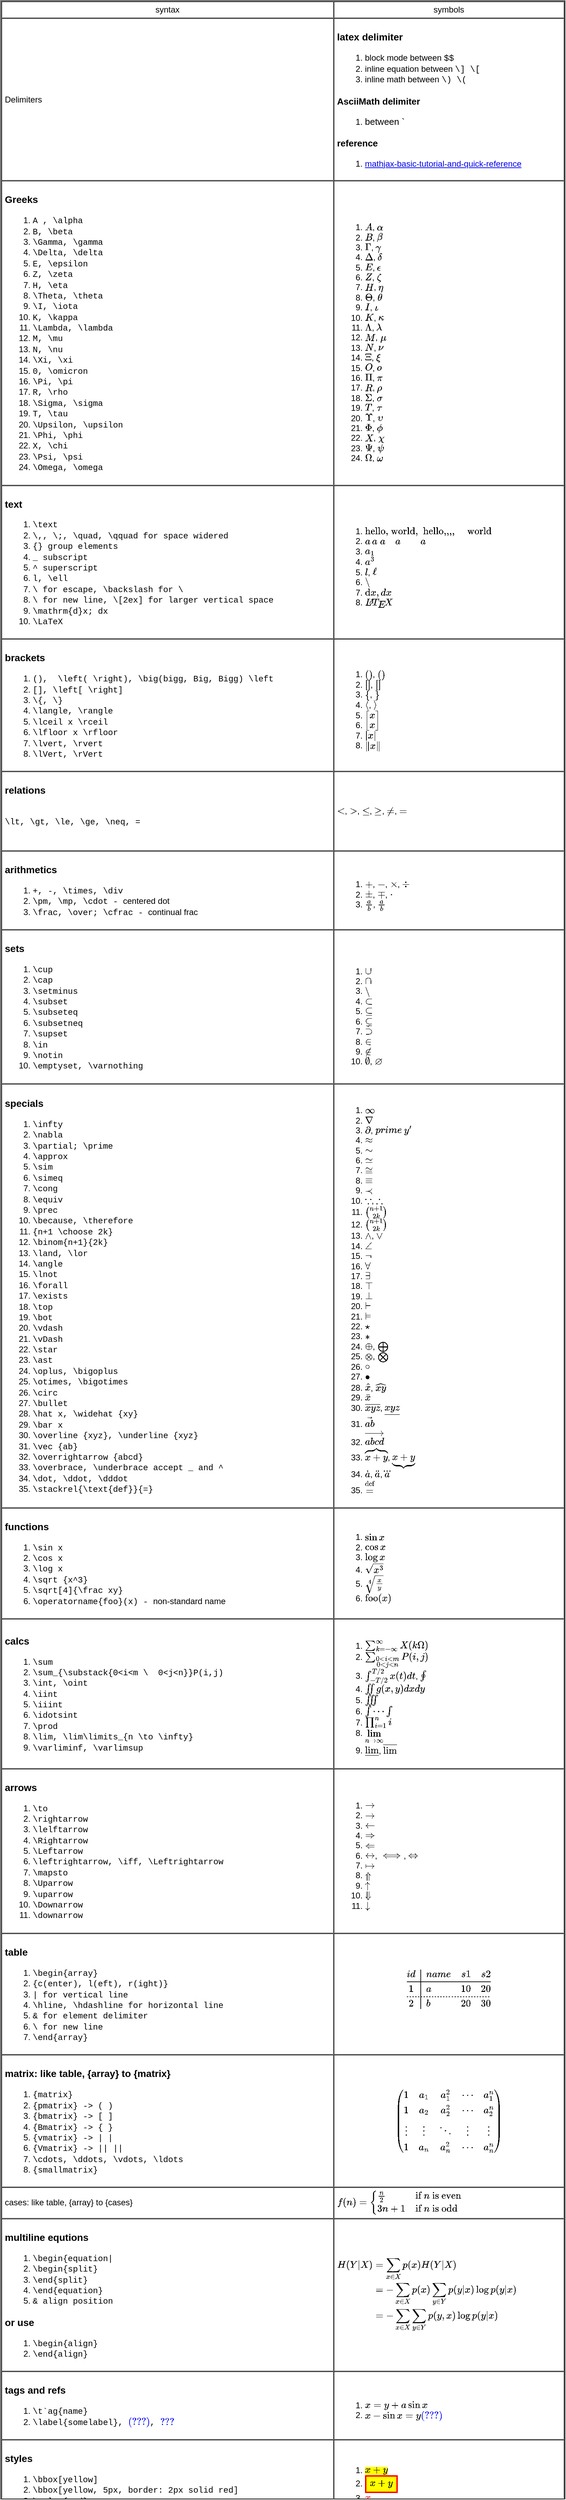 <mxfile version="13.1.3" pages="8">
    <diagram id="PKxr3IftTY-2GpqYsvH3" name="MathJax">
        <mxGraphModel dx="822" dy="480" grid="1" gridSize="10" guides="1" tooltips="1" connect="1" arrows="1" fold="1" page="1" pageScale="1" pageWidth="827" pageHeight="1169" math="1" shadow="0">
            <root>
                <mxCell id="leZMbFi9Ep7lv9O5kW0V-0"/>
                <mxCell id="leZMbFi9Ep7lv9O5kW0V-1" parent="leZMbFi9Ep7lv9O5kW0V-0"/>
                <mxCell id="leZMbFi9Ep7lv9O5kW0V-2" value="&lt;table cellpadding=&quot;4&quot; cellspacing=&quot;0&quot; border=&quot;1&quot; style=&quot;font-size: 1em ; width: 100% ; height: 100%&quot;&gt;&lt;tbody&gt;&lt;tr&gt;&lt;th style=&quot;text-align: center&quot;&gt;&lt;span style=&quot;font-weight: normal&quot;&gt;syntax&lt;/span&gt;&lt;/th&gt;&lt;th style=&quot;text-align: center&quot;&gt;&lt;span style=&quot;font-weight: normal&quot;&gt;symbols&lt;/span&gt;&lt;/th&gt;&lt;/tr&gt;&lt;tr&gt;&lt;td&gt;Delimiters&lt;/td&gt;&lt;td&gt;&lt;h3&gt;latex delimiter&lt;/h3&gt;&lt;ol&gt;&lt;li&gt;block mode between&amp;nbsp;&lt;font face=&quot;Courier New&quot;&gt;$$&lt;/font&gt;&lt;/li&gt;&lt;li&gt;inline equation between &lt;font face=&quot;Courier New&quot;&gt;\] \[&lt;/font&gt;&lt;/li&gt;&lt;li&gt;inline math between&amp;nbsp;&lt;font face=&quot;Courier New&quot;&gt;\) \(&lt;/font&gt;&lt;/li&gt;&lt;/ol&gt;&lt;h3&gt;&lt;span style=&quot;font-size: 13px&quot;&gt;AsciiMath delimiter&lt;/span&gt;&lt;/h3&gt;&lt;div&gt;&lt;ol&gt;&lt;li&gt;&lt;span style=&quot;font-size: 13px&quot;&gt;between &lt;span&gt;`&lt;/span&gt;&lt;br&gt;&lt;/span&gt;&lt;/li&gt;&lt;/ol&gt;&lt;h3&gt;&lt;span style=&quot;font-size: 13px&quot;&gt;reference&lt;/span&gt;&lt;/h3&gt;&lt;/div&gt;&lt;div&gt;&lt;ol&gt;&lt;li&gt;&lt;a href=&quot;https://math.meta.stackexchange.com/questions/5020/mathjax-basic-tutorial-and-quick-reference&quot;&gt;mathjax-basic-tutorial-and-quick-reference&lt;/a&gt;&lt;/li&gt;&lt;/ol&gt;&lt;/div&gt;&lt;/td&gt;&lt;/tr&gt;&lt;tr&gt;&lt;td&gt;&lt;h3&gt;Greeks&lt;/h3&gt;&lt;ol&gt;&lt;li&gt;&lt;font face=&quot;Courier New&quot;&gt;A , \alpha&lt;/font&gt;&lt;/li&gt;&lt;li&gt;&lt;font face=&quot;Courier New&quot;&gt;B, \beta&lt;/font&gt;&lt;/li&gt;&lt;li&gt;&lt;font face=&quot;Courier New&quot;&gt;\Gamma, \gamma&lt;/font&gt;&lt;/li&gt;&lt;li&gt;&lt;font face=&quot;Courier New&quot;&gt;\Delta, \delta&lt;/font&gt;&lt;/li&gt;&lt;li&gt;&lt;font face=&quot;Courier New&quot;&gt;E, \epsilon&lt;/font&gt;&lt;/li&gt;&lt;li&gt;&lt;font face=&quot;Courier New&quot;&gt;Z, \zeta&lt;/font&gt;&lt;/li&gt;&lt;li&gt;&lt;font face=&quot;Courier New&quot;&gt;H, \eta&lt;/font&gt;&lt;/li&gt;&lt;li&gt;&lt;font face=&quot;Courier New&quot;&gt;\Theta, \theta&lt;/font&gt;&lt;/li&gt;&lt;li&gt;&lt;font face=&quot;Courier New&quot;&gt;\I, \iota&lt;/font&gt;&lt;/li&gt;&lt;li&gt;&lt;font face=&quot;Courier New&quot;&gt;K, \kappa&lt;/font&gt;&lt;/li&gt;&lt;li&gt;&lt;font face=&quot;Courier New&quot;&gt;\Lambda, \lambda&lt;/font&gt;&lt;/li&gt;&lt;li&gt;&lt;font face=&quot;Courier New&quot;&gt;M, \mu&lt;/font&gt;&lt;/li&gt;&lt;li&gt;&lt;font face=&quot;Courier New&quot;&gt;N, \nu&lt;/font&gt;&lt;/li&gt;&lt;li&gt;&lt;font face=&quot;Courier New&quot;&gt;\Xi, \xi&lt;/font&gt;&lt;/li&gt;&lt;li&gt;&lt;font face=&quot;Courier New&quot;&gt;0, \omicron&lt;/font&gt;&lt;/li&gt;&lt;li&gt;&lt;font face=&quot;Courier New&quot;&gt;\Pi, \pi&lt;/font&gt;&lt;/li&gt;&lt;li&gt;&lt;font face=&quot;Courier New&quot;&gt;R, \rho&lt;/font&gt;&lt;/li&gt;&lt;li&gt;&lt;font face=&quot;Courier New&quot;&gt;\Sigma, \sigma&lt;/font&gt;&lt;/li&gt;&lt;li&gt;&lt;font face=&quot;Courier New&quot;&gt;T, \tau&lt;/font&gt;&lt;/li&gt;&lt;li&gt;&lt;font face=&quot;Courier New&quot;&gt;\Upsilon, \upsilon&lt;/font&gt;&lt;/li&gt;&lt;li&gt;&lt;font face=&quot;Courier New&quot;&gt;\Phi, \phi&lt;/font&gt;&lt;/li&gt;&lt;li&gt;&lt;font face=&quot;Courier New&quot;&gt;X, \chi&lt;/font&gt;&lt;/li&gt;&lt;li&gt;&lt;font face=&quot;Courier New&quot;&gt;\Psi, \psi&lt;/font&gt;&lt;/li&gt;&lt;li&gt;&lt;font face=&quot;Courier New&quot;&gt;\Omega, \omega&lt;/font&gt;&lt;/li&gt;&lt;/ol&gt;&lt;/td&gt;&lt;td&gt;&lt;br&gt;&lt;br&gt;&lt;ol&gt;&lt;li&gt;\(A\), \(\alpha\)&lt;/li&gt;&lt;li&gt;\(B\), \(\beta\)&lt;/li&gt;&lt;li&gt;\(\Gamma\), \(\gamma\)&lt;/li&gt;&lt;li&gt;\(\Delta\), \(\delta\)&lt;/li&gt;&lt;li&gt;\(E\), \(\epsilon\)&lt;/li&gt;&lt;li&gt;\(Z\), \(\zeta\)&lt;/li&gt;&lt;li&gt;\(H\), \(\eta\)&lt;/li&gt;&lt;li&gt;\(\Theta\), \(\theta\)&lt;/li&gt;&lt;li&gt;\(I\), \(\iota\)&lt;/li&gt;&lt;li&gt;\(K\), \(\kappa\)&lt;/li&gt;&lt;li&gt;\(\Lambda\), \(\lambda\)&lt;/li&gt;&lt;li&gt;\(M\), \(\mu\)&lt;/li&gt;&lt;li&gt;\(N\), \(\nu\)&lt;/li&gt;&lt;li&gt;\(\Xi\), \(\xi\)&lt;/li&gt;&lt;li&gt;\(O\), \(\omicron\)&lt;/li&gt;&lt;li&gt;\(\Pi\), \(\pi\)&lt;/li&gt;&lt;li&gt;\(R\), \(\rho\)&lt;/li&gt;&lt;li&gt;\(\Sigma\), \(\sigma\)&lt;/li&gt;&lt;li&gt;\(T\), \(\tau\)&lt;/li&gt;&lt;li&gt;\(\Upsilon\), \(\upsilon\)&lt;/li&gt;&lt;li&gt;\(\Phi\), \(\phi\)&lt;/li&gt;&lt;li&gt;\(X\), \(\chi\)&lt;/li&gt;&lt;li&gt;\(\Psi\), \(\psi\)&lt;/li&gt;&lt;li&gt;\(\Omega\), \(\omega\)&lt;/li&gt;&lt;/ol&gt;&lt;/td&gt;&lt;/tr&gt;&lt;tr&gt;&lt;td&gt;&lt;h3&gt;text&lt;/h3&gt;&lt;ol&gt;&lt;li&gt;&lt;font face=&quot;Courier New&quot;&gt;\text&lt;/font&gt;&lt;/li&gt;&lt;li&gt;&lt;font face=&quot;Courier New&quot;&gt;\,, \;, \quad, \qquad for space widered&lt;/font&gt;&lt;/li&gt;&lt;li&gt;&lt;font face=&quot;Courier New&quot;&gt;{} group elements&lt;/font&gt;&lt;/li&gt;&lt;li&gt;&lt;font face=&quot;Courier New&quot;&gt;_ subscript&lt;/font&gt;&lt;/li&gt;&lt;li&gt;&lt;font face=&quot;Courier New&quot;&gt;^ superscript&lt;/font&gt;&lt;/li&gt;&lt;li&gt;&lt;font face=&quot;Courier New&quot;&gt;l, \ell&lt;/font&gt;&lt;/li&gt;&lt;li&gt;&lt;font face=&quot;Courier New&quot;&gt;\ for escape, \backslash for \&lt;/font&gt;&lt;/li&gt;&lt;li&gt;&lt;font face=&quot;Courier New&quot;&gt;\\ for new line, \\[2ex] for larger vertical space&lt;/font&gt;&lt;/li&gt;&lt;li&gt;&lt;font face=&quot;Courier New&quot;&gt;\mathrm{d}x; dx&lt;/font&gt;&lt;/li&gt;&lt;li&gt;&lt;font face=&quot;Courier New&quot;&gt;\LaTeX&lt;/font&gt;&lt;/li&gt;&lt;/ol&gt;&lt;/td&gt;&lt;td&gt;&lt;br&gt;&lt;ol&gt;&lt;li&gt;\(\text{hello, world,&amp;nbsp; hello,,,,&amp;nbsp; &amp;nbsp; &amp;nbsp;world}\)&lt;/li&gt;&lt;li&gt;\(a\, a\; a\quad a \qquad a\)&lt;/li&gt;&lt;li&gt;\(a_1\)&lt;/li&gt;&lt;li&gt;\(a^3\)&lt;/li&gt;&lt;li&gt;\(l\), \(\ell\)&lt;/li&gt;&lt;li&gt;\(\backslash\)&lt;/li&gt;&lt;li&gt;\(\mathrm{d}x, dx\)&lt;/li&gt;&lt;li&gt;\(\LaTeX\)&lt;/li&gt;&lt;/ol&gt;&lt;/td&gt;&lt;/tr&gt;&lt;tr&gt;&lt;td&gt;&lt;h3&gt;brackets&lt;/h3&gt;&lt;ol&gt;&lt;li&gt;&lt;font face=&quot;Courier New&quot;&gt;(),&amp;nbsp; \left( \right), \big(bigg, Big, Bigg) \left&lt;/font&gt;&lt;/li&gt;&lt;li&gt;&lt;font face=&quot;Courier New&quot;&gt;[], \left[ \right]&lt;/font&gt;&lt;/li&gt;&lt;li&gt;&lt;font face=&quot;Courier New&quot;&gt;\{, \}&lt;/font&gt;&lt;/li&gt;&lt;li&gt;&lt;font face=&quot;Courier New&quot;&gt;\langle, \rangle&lt;/font&gt;&lt;/li&gt;&lt;li&gt;&lt;font face=&quot;Courier New&quot;&gt;\lceil x \rceil&lt;/font&gt;&lt;/li&gt;&lt;li&gt;&lt;font face=&quot;Courier New&quot;&gt;\lfloor x \rfloor&lt;/font&gt;&lt;/li&gt;&lt;li&gt;&lt;font face=&quot;Courier New&quot;&gt;\lvert, \rvert&lt;/font&gt;&lt;/li&gt;&lt;li&gt;&lt;font face=&quot;Courier New&quot;&gt;\lVert, \rVert&lt;/font&gt;&lt;/li&gt;&lt;/ol&gt;&lt;/td&gt;&lt;td&gt;&lt;br&gt;&lt;ol&gt;&lt;li&gt;\(()\), \(\left(\right)\)&lt;/li&gt;&lt;li&gt;\([]\), \(\left[ \right]\)&lt;/li&gt;&lt;li&gt;\(\{\), \(\}\)&lt;/li&gt;&lt;li&gt;\(\langle\), \(\rangle\)&lt;/li&gt;&lt;li&gt;\(\lceil x \rceil\)&lt;/li&gt;&lt;li&gt;\(\lfloor x \rfloor\)&lt;/li&gt;&lt;li&gt;\(\lvert x \rvert\)&lt;/li&gt;&lt;li&gt;\(\lVert x \rVert\)&lt;/li&gt;&lt;/ol&gt;&lt;/td&gt;&lt;/tr&gt;&lt;tr&gt;&lt;td&gt;&lt;h3&gt;relations&lt;/h3&gt;&lt;br&gt;&lt;font face=&quot;Courier New&quot;&gt;\lt, \gt, \le, \ge, \neq, =&lt;br&gt;&lt;/font&gt;&lt;br&gt;&lt;br&gt;&lt;/td&gt;&lt;td&gt;\(\lt\), \(\gt\), \(\le\), \(\ge\), \(\neq\), \(=\)&lt;/td&gt;&lt;/tr&gt;&lt;tr&gt;&lt;td&gt;&lt;h3&gt;arithmetics&lt;/h3&gt;&lt;ol&gt;&lt;li&gt;&lt;font face=&quot;Courier New&quot;&gt;+, -, \times, \div&lt;/font&gt;&lt;/li&gt;&lt;li&gt;&lt;font face=&quot;Courier New&quot;&gt;\pm, \mp, \cdot&amp;nbsp;- &lt;/font&gt;centered dot&lt;/li&gt;&lt;li&gt;&lt;font face=&quot;Courier New&quot;&gt;\frac, \over; \cfrac - &lt;/font&gt;continual frac&lt;/li&gt;&lt;/ol&gt;&lt;/td&gt;&lt;td&gt;&lt;div&gt;&lt;br&gt;&lt;/div&gt;&lt;ol&gt;&lt;li&gt;\(+\), \(-\), \(\times\), \(\div\)&lt;/li&gt;&lt;li&gt;\(\pm\), \(\mp\), \(\cdot\)&lt;/li&gt;&lt;li&gt;\(\frac ab\), \(a \over b\)&lt;/li&gt;&lt;/ol&gt;&lt;/td&gt;&lt;/tr&gt;&lt;tr&gt;&lt;td&gt;&lt;h3&gt;sets&lt;/h3&gt;&lt;ol&gt;&lt;li&gt;&lt;font face=&quot;Courier New&quot;&gt;\cup&lt;/font&gt;&lt;/li&gt;&lt;li&gt;&lt;font face=&quot;Courier New&quot;&gt;\cap&lt;/font&gt;&lt;/li&gt;&lt;li&gt;&lt;font face=&quot;Courier New&quot;&gt;\setminus&lt;/font&gt;&lt;/li&gt;&lt;li&gt;&lt;font face=&quot;Courier New&quot;&gt;\subset&lt;/font&gt;&lt;/li&gt;&lt;li&gt;&lt;font face=&quot;Courier New&quot;&gt;\subseteq&lt;/font&gt;&lt;/li&gt;&lt;li&gt;&lt;font face=&quot;Courier New&quot;&gt;\subsetneq&lt;/font&gt;&lt;/li&gt;&lt;li&gt;&lt;font face=&quot;Courier New&quot;&gt;\supset&lt;/font&gt;&lt;/li&gt;&lt;li&gt;&lt;font face=&quot;Courier New&quot;&gt;\in&lt;/font&gt;&lt;/li&gt;&lt;li&gt;&lt;font face=&quot;Courier New&quot;&gt;\notin&lt;/font&gt;&lt;/li&gt;&lt;li&gt;&lt;font face=&quot;Courier New&quot;&gt;\emptyset, \varnothing&lt;/font&gt;&lt;/li&gt;&lt;/ol&gt;&lt;/td&gt;&lt;td&gt;&lt;br&gt;&lt;br&gt;&lt;ol&gt;&lt;li&gt;\(\cup\)&lt;/li&gt;&lt;li&gt;\(\cap\)&lt;/li&gt;&lt;li&gt;\(\setminus\)&lt;/li&gt;&lt;li&gt;\(\subset\)&lt;/li&gt;&lt;li&gt;\(\subseteq\)&lt;/li&gt;&lt;li&gt;\(\subsetneq\)&lt;/li&gt;&lt;li&gt;\(\supset\)&lt;/li&gt;&lt;li&gt;\(\in\)&lt;/li&gt;&lt;li&gt;\(\notin\)&lt;/li&gt;&lt;li&gt;\(\emptyset\), \(\varnothing\)&lt;/li&gt;&lt;/ol&gt;&lt;/td&gt;&lt;/tr&gt;&lt;tr&gt;&lt;td&gt;&lt;h3&gt;specials&lt;/h3&gt;&lt;ol&gt;&lt;li&gt;&lt;font face=&quot;Courier New&quot;&gt;\infty&lt;/font&gt;&lt;/li&gt;&lt;li&gt;&lt;font face=&quot;Courier New&quot;&gt;\nabla&lt;/font&gt;&lt;/li&gt;&lt;li&gt;&lt;font face=&quot;Courier New&quot;&gt;\partial; \prime&lt;/font&gt;&lt;/li&gt;&lt;li&gt;&lt;font face=&quot;Courier New&quot;&gt;\approx&lt;/font&gt;&lt;/li&gt;&lt;li&gt;&lt;font face=&quot;Courier New&quot;&gt;\sim&lt;/font&gt;&lt;/li&gt;&lt;li&gt;&lt;font face=&quot;Courier New&quot;&gt;\simeq&lt;/font&gt;&lt;/li&gt;&lt;li&gt;&lt;font face=&quot;Courier New&quot;&gt;\cong&lt;/font&gt;&lt;/li&gt;&lt;li&gt;&lt;font face=&quot;Courier New&quot;&gt;\equiv&lt;/font&gt;&lt;/li&gt;&lt;li&gt;&lt;font face=&quot;Courier New&quot;&gt;\prec&lt;/font&gt;&lt;/li&gt;&lt;li&gt;&lt;font face=&quot;Courier New&quot;&gt;\because, \therefore&lt;/font&gt;&lt;/li&gt;&lt;li&gt;&lt;font face=&quot;Courier New&quot;&gt;{n+1 \choose 2k}&lt;/font&gt;&lt;/li&gt;&lt;li&gt;&lt;font face=&quot;Courier New&quot;&gt;\binom{n+1}{2k}&lt;/font&gt;&lt;/li&gt;&lt;li&gt;&lt;font face=&quot;Courier New&quot;&gt;\land, \lor&lt;/font&gt;&lt;/li&gt;&lt;li&gt;&lt;font face=&quot;Courier New&quot;&gt;\angle&lt;/font&gt;&lt;/li&gt;&lt;li&gt;&lt;font face=&quot;Courier New&quot;&gt;\lnot&lt;/font&gt;&lt;/li&gt;&lt;li&gt;&lt;font face=&quot;Courier New&quot;&gt;\forall&lt;/font&gt;&lt;/li&gt;&lt;li&gt;&lt;font face=&quot;Courier New&quot;&gt;\exists&lt;/font&gt;&lt;/li&gt;&lt;li&gt;&lt;font face=&quot;Courier New&quot;&gt;\top&lt;/font&gt;&lt;/li&gt;&lt;li&gt;&lt;font face=&quot;Courier New&quot;&gt;\bot&lt;/font&gt;&lt;/li&gt;&lt;li&gt;&lt;font face=&quot;Courier New&quot;&gt;\vdash&lt;/font&gt;&lt;/li&gt;&lt;li&gt;&lt;font face=&quot;Courier New&quot;&gt;\vDash&lt;/font&gt;&lt;/li&gt;&lt;li&gt;&lt;font face=&quot;Courier New&quot;&gt;\star&lt;/font&gt;&lt;/li&gt;&lt;li&gt;&lt;font face=&quot;Courier New&quot;&gt;\ast&lt;/font&gt;&lt;/li&gt;&lt;li&gt;&lt;font face=&quot;Courier New&quot;&gt;\oplus, \bigoplus&lt;/font&gt;&lt;/li&gt;&lt;li&gt;&lt;font face=&quot;Courier New&quot;&gt;\otimes, \bigotimes&lt;/font&gt;&lt;/li&gt;&lt;li&gt;&lt;font face=&quot;Courier New&quot;&gt;\circ&lt;/font&gt;&lt;/li&gt;&lt;li&gt;&lt;font face=&quot;Courier New&quot;&gt;\bullet&lt;/font&gt;&lt;/li&gt;&lt;li&gt;&lt;font face=&quot;Courier New&quot;&gt;\hat x, \widehat {xy}&lt;/font&gt;&lt;/li&gt;&lt;li&gt;&lt;font face=&quot;Courier New&quot;&gt;\bar x&lt;/font&gt;&lt;/li&gt;&lt;li&gt;&lt;font face=&quot;Courier New&quot;&gt;\overline {xyz}, \underline {xyz}&lt;/font&gt;&lt;/li&gt;&lt;li&gt;&lt;font face=&quot;Courier New&quot;&gt;\vec {ab}&lt;/font&gt;&lt;/li&gt;&lt;li&gt;&lt;font face=&quot;Courier New&quot;&gt;\overrightarrow {abcd}&lt;/font&gt;&lt;/li&gt;&lt;li&gt;&lt;font face=&quot;Courier New&quot;&gt;\overbrace, \underbrace accept _ and ^&lt;/font&gt;&lt;/li&gt;&lt;li&gt;&lt;font face=&quot;Courier New&quot;&gt;\dot, \ddot, \dddot&lt;/font&gt;&lt;/li&gt;&lt;li&gt;&lt;font face=&quot;Courier New&quot;&gt;\stackrel{\text{def}}{=}&lt;/font&gt;&lt;/li&gt;&lt;/ol&gt;&lt;/td&gt;&lt;td&gt;&lt;br&gt;&lt;ol&gt;&lt;li&gt;\(\infty\)&lt;/li&gt;&lt;li&gt;\(\nabla\)&lt;/li&gt;&lt;li&gt;\(\partial\), \(prime\) \(y^\prime\)&lt;/li&gt;&lt;li&gt;\(\approx\)&lt;/li&gt;&lt;li&gt;\(\sim\)&lt;/li&gt;&lt;li&gt;\(\simeq\)&lt;/li&gt;&lt;li&gt;\(\cong\)&lt;/li&gt;&lt;li&gt;\(\equiv\)&lt;/li&gt;&lt;li&gt;\(\prec\)&lt;/li&gt;&lt;li&gt;\(\because\), \(\therefore\)&lt;/li&gt;&lt;li&gt;\({n+1 \choose 2k}\)&lt;/li&gt;&lt;li&gt;\(\binom{n+1}{2k}\)&lt;/li&gt;&lt;li&gt;\(\land\), \(\lor\)&lt;/li&gt;&lt;li&gt;\(\angle\)&lt;/li&gt;&lt;li&gt;\(\lnot\)&lt;/li&gt;&lt;li&gt;\(\forall\)&lt;/li&gt;&lt;li&gt;\(\exists\)&lt;/li&gt;&lt;li&gt;\(\top\)&lt;/li&gt;&lt;li&gt;\(\bot\)&lt;/li&gt;&lt;li&gt;\(\vdash\)&lt;/li&gt;&lt;li&gt;\(\vDash\)&lt;/li&gt;&lt;li&gt;\(\star\)&lt;/li&gt;&lt;li&gt;\(\ast\)&lt;/li&gt;&lt;li&gt;\(\oplus\), \(\bigoplus\)&lt;/li&gt;&lt;li&gt;\(\otimes\), \(\bigotimes\)&lt;/li&gt;&lt;li&gt;\(\circ\)&lt;/li&gt;&lt;li&gt;\(\bullet\)&lt;/li&gt;&lt;li&gt;\(\hat x\), \(\widehat {xy}\)&lt;/li&gt;&lt;li&gt;\(\bar x\)&lt;/li&gt;&lt;li&gt;\(\overline {xyz}\), \(\underline {xyz}\)&lt;/li&gt;&lt;li&gt;\(\vec {ab}\)&lt;/li&gt;&lt;li&gt;\(\overrightarrow {abcd}\)&lt;/li&gt;&lt;li&gt;\(\overbrace {x+y}\), \(\underbrace {x+y}\)&lt;/li&gt;&lt;li&gt;\(\dot a\), \(\ddot a\), \(\dddot a\)&lt;/li&gt;&lt;li&gt;\(\stackrel{\text{def}}=\)&lt;/li&gt;&lt;/ol&gt;&lt;/td&gt;&lt;/tr&gt;&lt;tr&gt;&lt;td&gt;&lt;h3&gt;functions&lt;/h3&gt;&lt;ol&gt;&lt;li&gt;&lt;font face=&quot;Courier New&quot;&gt;\sin x&lt;/font&gt;&lt;/li&gt;&lt;li&gt;&lt;font face=&quot;Courier New&quot;&gt;\cos x&lt;/font&gt;&lt;/li&gt;&lt;li&gt;&lt;font face=&quot;Courier New&quot;&gt;\log x&lt;/font&gt;&lt;/li&gt;&lt;li&gt;&lt;font face=&quot;Courier New&quot;&gt;\sqrt {x^3}&lt;/font&gt;&lt;/li&gt;&lt;li&gt;&lt;font face=&quot;Courier New&quot;&gt;\sqrt[4]{\frac xy}&lt;/font&gt;&lt;/li&gt;&lt;li&gt;&lt;font face=&quot;Courier New&quot;&gt;\operatorname{foo}(x) - &lt;/font&gt;non-standard name&lt;/li&gt;&lt;/ol&gt;&lt;/td&gt;&lt;td&gt;&lt;br&gt;&lt;ol&gt;&lt;li&gt;\(\sin x\)&lt;/li&gt;&lt;li&gt;\(\cos x\)&lt;/li&gt;&lt;li&gt;\(\log x\)&lt;/li&gt;&lt;li&gt;\(\sqrt {x^3}\)&lt;/li&gt;&lt;li&gt;\(\sqrt[4]{\frac xy}\)&lt;/li&gt;&lt;li&gt;\(\operatorname{foo}(x)\)&lt;/li&gt;&lt;/ol&gt;&lt;/td&gt;&lt;/tr&gt;&lt;tr&gt;&lt;td&gt;&lt;h3&gt;calcs&lt;/h3&gt;&lt;ol&gt;&lt;li&gt;&lt;font face=&quot;Courier New&quot;&gt;\sum&lt;/font&gt;&lt;/li&gt;&lt;li&gt;&lt;font face=&quot;Courier New&quot;&gt;\sum_{\substack{0&amp;lt;i&amp;lt;m \\&amp;nbsp; 0&amp;lt;j&amp;lt;n}}P(i,j)&lt;/font&gt;&lt;/li&gt;&lt;li&gt;&lt;font face=&quot;Courier New&quot;&gt;\int, \oint&lt;/font&gt;&lt;/li&gt;&lt;li&gt;&lt;font face=&quot;Courier New&quot;&gt;\iint&lt;/font&gt;&lt;/li&gt;&lt;li&gt;&lt;font face=&quot;Courier New&quot;&gt;\iiint&lt;/font&gt;&lt;/li&gt;&lt;li&gt;&lt;font face=&quot;Courier New&quot;&gt;\idotsint&lt;/font&gt;&lt;/li&gt;&lt;li&gt;&lt;font face=&quot;Courier New&quot;&gt;\prod&lt;/font&gt;&lt;/li&gt;&lt;li&gt;&lt;font face=&quot;Courier New&quot;&gt;\lim, \lim\limits_{n \to \infty}&lt;/font&gt;&lt;/li&gt;&lt;li&gt;&lt;font face=&quot;Courier New&quot;&gt;\varliminf, \varlimsup&lt;/font&gt;&lt;/li&gt;&lt;/ol&gt;&lt;/td&gt;&lt;td&gt;&lt;br&gt;&lt;ol&gt;&lt;li&gt;\(\sum_{k=-\infty}^{\infty}X(k\Omega)\)&lt;/li&gt;&lt;li&gt;\(\sum_{\substack{0&amp;lt;i&amp;lt;m \\ 0&amp;lt;j&amp;lt;n}}P(i,j)\)&lt;/li&gt;&lt;li&gt;\(\int_{-T/2}^{T/2}x(t)dt\), \(\oint\)&lt;/li&gt;&lt;li&gt;\(\iint g(x, y)dxdy\)&lt;/li&gt;&lt;li&gt;\(\iiint\)&lt;/li&gt;&lt;li&gt;\(\idotsint\)&lt;/li&gt;&lt;li&gt;\(\prod_{i=1}^{n}i\)&lt;/li&gt;&lt;li&gt;\(\lim\limits_{n \to \infty}\)&lt;/li&gt;&lt;li&gt;\(\varliminf\), \(\varlimsup\)&lt;/li&gt;&lt;/ol&gt;&lt;/td&gt;&lt;/tr&gt;&lt;tr&gt;&lt;td&gt;&lt;h3&gt;arrows&lt;/h3&gt;&lt;ol&gt;&lt;li&gt;&lt;font face=&quot;Courier New&quot;&gt;\to&lt;/font&gt;&lt;/li&gt;&lt;li&gt;&lt;font face=&quot;Courier New&quot;&gt;\rightarrow&lt;/font&gt;&lt;/li&gt;&lt;li&gt;&lt;font face=&quot;Courier New&quot;&gt;\lelftarrow&lt;/font&gt;&lt;/li&gt;&lt;li&gt;&lt;font face=&quot;Courier New&quot;&gt;\Rightarrow&lt;/font&gt;&lt;/li&gt;&lt;li&gt;&lt;font face=&quot;Courier New&quot;&gt;\Leftarrow&lt;/font&gt;&lt;/li&gt;&lt;li&gt;&lt;font face=&quot;Courier New&quot;&gt;\leftrightarrow, \iff, \Leftrightarrow&lt;/font&gt;&lt;/li&gt;&lt;li&gt;&lt;font face=&quot;Courier New&quot;&gt;\mapsto&lt;/font&gt;&lt;/li&gt;&lt;li&gt;&lt;font face=&quot;Courier New&quot;&gt;\Uparrow&lt;/font&gt;&lt;/li&gt;&lt;li&gt;&lt;font face=&quot;Courier New&quot;&gt;\uparrow&lt;/font&gt;&lt;/li&gt;&lt;li&gt;&lt;font face=&quot;Courier New&quot;&gt;\Downarrow&lt;/font&gt;&lt;/li&gt;&lt;li&gt;&lt;font face=&quot;Courier New&quot;&gt;\downarrow&lt;/font&gt;&lt;/li&gt;&lt;/ol&gt;&lt;/td&gt;&lt;td&gt;&lt;br&gt;&lt;ol&gt;&lt;li&gt;\(\to\)&lt;/li&gt;&lt;li&gt;\(\rightarrow\)&lt;/li&gt;&lt;li&gt;\(\leftarrow\)&lt;/li&gt;&lt;li&gt;\(\Rightarrow\)&lt;/li&gt;&lt;li&gt;\(\Leftarrow\)&lt;/li&gt;&lt;li&gt;\(\leftrightarrow\), \(\iff\), \(\Leftrightarrow\)&lt;/li&gt;&lt;li&gt;\(\mapsto\)&lt;/li&gt;&lt;li&gt;\(\Uparrow\)&lt;/li&gt;&lt;li&gt;\(\uparrow\)&lt;/li&gt;&lt;li&gt;\(\Downarrow\)&lt;/li&gt;&lt;li&gt;\(\downarrow\)&lt;/li&gt;&lt;/ol&gt;&lt;/td&gt;&lt;/tr&gt;&lt;tr&gt;&lt;td&gt;&lt;h3&gt;table&lt;/h3&gt;&lt;ol&gt;&lt;li&gt;&lt;font face=&quot;Courier New&quot;&gt;\begin{array}&lt;/font&gt;&lt;/li&gt;&lt;li&gt;&lt;font face=&quot;Courier New&quot;&gt;{c(enter), l(eft), r(ight)}&lt;/font&gt;&lt;/li&gt;&lt;li&gt;&lt;font face=&quot;Courier New&quot;&gt;| for vertical line&lt;/font&gt;&lt;/li&gt;&lt;li&gt;&lt;font face=&quot;Courier New&quot;&gt;\hline, \hdashline for horizontal line&lt;/font&gt;&lt;/li&gt;&lt;li&gt;&lt;font face=&quot;Courier New&quot;&gt;&amp;amp; for element delimiter&lt;/font&gt;&lt;/li&gt;&lt;li&gt;&lt;font face=&quot;Courier New&quot;&gt;\\ for new line&lt;/font&gt;&lt;/li&gt;&lt;li&gt;&lt;font face=&quot;Courier New&quot;&gt;\end{array}&lt;/font&gt;&lt;/li&gt;&lt;/ol&gt;&lt;/td&gt;&lt;td&gt;\begin{array}{c|lrr}&lt;br&gt;id &amp;amp; name &amp;amp; s1 &amp;amp; s2\\&lt;br&gt;\hline&lt;br&gt;1 &amp;amp; a &amp;amp; 10 &amp;amp; 20\\&lt;br&gt;\hdashline&lt;br&gt;2 &amp;amp; b &amp;amp; 20 &amp;amp; 30&lt;br&gt;\end{array}&lt;br&gt;&lt;/td&gt;&lt;/tr&gt;&lt;tr&gt;&lt;td&gt;&lt;h3&gt;matrix: like table, {array} to {matrix}&lt;/h3&gt;&lt;ol&gt;&lt;li&gt;&lt;font face=&quot;Courier New&quot;&gt;{matrix}&lt;/font&gt;&lt;/li&gt;&lt;li&gt;&lt;font face=&quot;Courier New&quot;&gt;{pmatrix} -&amp;gt; ( )&lt;/font&gt;&lt;/li&gt;&lt;li&gt;&lt;font face=&quot;Courier New&quot;&gt;{bmatrix} -&amp;gt; [ ]&lt;/font&gt;&lt;/li&gt;&lt;li&gt;&lt;font face=&quot;Courier New&quot;&gt;{Bmatrix} -&amp;gt; { }&lt;/font&gt;&lt;/li&gt;&lt;li&gt;&lt;font face=&quot;Courier New&quot;&gt;{vmatrix} -&amp;gt; | |&lt;/font&gt;&lt;/li&gt;&lt;li&gt;&lt;font face=&quot;Courier New&quot;&gt;{Vmatrix} -&amp;gt; || ||&lt;/font&gt;&lt;/li&gt;&lt;li&gt;&lt;font face=&quot;Courier New&quot;&gt;\cdots, \ddots, \vdots, \ldots&lt;/font&gt;&lt;/li&gt;&lt;li&gt;&lt;font face=&quot;Courier New&quot;&gt;{smallmatrix}&lt;/font&gt;&lt;/li&gt;&lt;/ol&gt;&lt;/td&gt;&lt;td&gt;\begin{pmatrix}&lt;br&gt;1 &amp;amp; a_1 &amp;amp; a_1^2 &amp;amp; \cdots &amp;amp; a_1^n\\&lt;br&gt;1 &amp;amp; a_2 &amp;amp; a_2^2 &amp;amp; \cdots &amp;amp; a_2^n\\&lt;br&gt;\vdots &amp;amp; \vdots &amp;amp; \ddots &amp;amp; \vdots &amp;amp; \vdots\\&lt;br&gt;1 &amp;amp; a_n &amp;amp; a_n^2 &amp;amp; \cdots &amp;amp; a_n^n\\&lt;br&gt;\end{pmatrix}&lt;/td&gt;&lt;/tr&gt;&lt;tr&gt;&lt;td&gt;cases: like table, {array} to {cases}&lt;/td&gt;&lt;td&gt;\(&lt;br&gt;f(n)=\begin{cases}&lt;br&gt;\frac{n}{2} &amp;amp; \text{if $n$ is even} \\&lt;br&gt;3n+1 &amp;amp; \text{if $n$ is odd}&lt;br&gt;\end{cases}&lt;br&gt;\)&lt;/td&gt;&lt;/tr&gt;&lt;tr&gt;&lt;td&gt;&lt;h3&gt;multiline equtions&lt;/h3&gt;&lt;ol&gt;&lt;li&gt;&lt;font face=&quot;Courier New&quot;&gt;\begin{equation|&lt;/font&gt;&lt;/li&gt;&lt;li&gt;&lt;font face=&quot;Courier New&quot;&gt;\begin{split}&lt;/font&gt;&lt;/li&gt;&lt;li&gt;&lt;font face=&quot;Courier New&quot;&gt;\end{split}&lt;/font&gt;&lt;/li&gt;&lt;li&gt;&lt;font face=&quot;Courier New&quot;&gt;\end{equation}&lt;/font&gt;&lt;/li&gt;&lt;li&gt;&lt;font face=&quot;Courier New&quot;&gt;&amp;amp; align position&lt;/font&gt;&lt;/li&gt;&lt;/ol&gt;&lt;h3&gt;or use&lt;/h3&gt;&lt;div&gt;&lt;ol&gt;&lt;li&gt;&lt;font face=&quot;Courier New&quot;&gt;\begin{align}&lt;/font&gt;&lt;/li&gt;&lt;li&gt;&lt;font face=&quot;Courier New&quot;&gt;\end{align}&lt;/font&gt;&lt;/li&gt;&lt;/ol&gt;&lt;/div&gt;&lt;/td&gt;&lt;td&gt;\(\begin{equation}\begin{split}&lt;br&gt;H(Y|X)&amp;amp;=\sum_{x \in X}p(x)H(Y|X)\\&lt;br&gt;&amp;amp;=-\sum_{x \in X}p(x)\sum_{y \in Y}p(y|x) \log p(y|x)\\&lt;br&gt;&amp;amp;=-\sum_{x \in X}\sum_{y \in Y}p(y, x) \log p(y|x)&lt;br&gt;\end{split}\end{equation}\)&lt;/td&gt;&lt;/tr&gt;&lt;tr&gt;&lt;td&gt;&lt;h3&gt;tags and refs&lt;/h3&gt;&lt;ol&gt;&lt;li&gt;&lt;font face=&quot;Courier New&quot;&gt;\t`ag{name}&lt;/font&gt;&lt;/li&gt;&lt;li&gt;&lt;font face=&quot;Courier New&quot;&gt;\label{somelabel}, \eqref {somelabel}, \ref {somelabel}&lt;/font&gt;&lt;/li&gt;&lt;/ol&gt;&lt;/td&gt;&lt;td&gt;&lt;br&gt;&lt;ol&gt;&lt;li&gt;\(x=y+a \sin x\)&lt;/li&gt;&lt;li&gt;\(x-\sin x=y \eqref{a}\)&lt;/li&gt;&lt;/ol&gt;&lt;/td&gt;&lt;/tr&gt;&lt;tr&gt;&lt;td&gt;&lt;h3&gt;styles&lt;/h3&gt;&lt;ol&gt;&lt;li&gt;&lt;font face=&quot;Courier New&quot;&gt;\bbox[yellow]&lt;/font&gt;&lt;/li&gt;&lt;li&gt;&lt;font face=&quot;Courier New&quot;&gt;\bbox[yellow, 5px, border: 2px solid red]&lt;/font&gt;&lt;/li&gt;&lt;li&gt;&lt;font face=&quot;Courier New&quot;&gt;\color{red}x&lt;/font&gt;&lt;/li&gt;&lt;/ol&gt;&lt;/td&gt;&lt;td&gt;&lt;br&gt;&lt;ol&gt;&lt;li&gt;\(\bbox[yellow]{x+y}\)&lt;/li&gt;&lt;li&gt;\(\bbox[yellow, 5px, border: 2px solid red]{x+y}\)&lt;/li&gt;&lt;li&gt;\(\color{red}x\)&lt;/li&gt;&lt;/ol&gt;&lt;/td&gt;&lt;/tr&gt;&lt;/tbody&gt;&lt;/table&gt; " style="verticalAlign=top;align=left;overflow=fill;fontSize=12;fontFamily=Helvetica;html=1;rounded=0;labelBackgroundColor=none;fillColor=#ffffff;fontStyle=0;arcSize=50;" parent="leZMbFi9Ep7lv9O5kW0V-1" vertex="1">
                    <mxGeometry x="10" y="8" width="810" height="3582" as="geometry"/>
                </mxCell>
            </root>
        </mxGraphModel>
    </diagram>
    <diagram id="6hGFLwfOUW9BJ-s0fimq" name="Algs">
        &#xa;        &#xa;        &#xa;        &#xa;        &#xa;        
        <mxGraphModel dx="2476" dy="480" grid="1" gridSize="10" guides="1" tooltips="1" connect="1" arrows="1" fold="1" page="1" pageScale="1" pageWidth="827" pageHeight="1169" math="1" shadow="0">
            &#xa;            &#xa;            &#xa;            &#xa;            &#xa;            
            <root>
                &#xa;                &#xa;                &#xa;                &#xa;                &#xa;                
                <mxCell id="0"/>
                &#xa;                &#xa;                &#xa;                &#xa;                &#xa;                
                <mxCell id="1" parent="0"/>
                &#xa;                &#xa;                &#xa;                &#xa;                &#xa;                
                <mxCell id="6" value="&lt;table cellpadding=&quot;4&quot; cellspacing=&quot;0&quot; border=&quot;1&quot; style=&quot;font-size: 14px ; width: 100% ; height: 100%&quot;&gt;&lt;tbody style=&quot;font-size: 14px&quot;&gt;&lt;tr style=&quot;font-size: 14px&quot;&gt;&lt;th style=&quot;font-size: 14px&quot;&gt;Name&lt;/th&gt;&lt;th style=&quot;font-size: 14px&quot;&gt;Algs&lt;/th&gt;&lt;/tr&gt;&lt;tr&gt;&lt;td&gt;Pearson Correlation&lt;/td&gt;&lt;td style=&quot;text-align: left&quot;&gt;\[\rho = \frac {\sum (x_{i} - \bar{x})(y_{i} - \bar{y})} {\sqrt{\sum (x_{i} - \bar{x})^2\sum (y_{i} - \bar{y})^2}}\]&lt;br&gt;&lt;/td&gt;&lt;/tr&gt;&lt;tr&gt;&lt;td&gt;Cosine Similarity&lt;/td&gt;&lt;td style=&quot;text-align: left&quot;&gt;\[\cos{\theta} = \frac {\sum x_i y_i} {\sqrt{\sum x_i^2&amp;nbsp;\sum y_i^2}}\]&lt;br&gt;&lt;/td&gt;&lt;/tr&gt;&lt;tr&gt;&lt;td&gt;LU Decomposition&lt;/td&gt;&lt;td style=&quot;text-align: left&quot;&gt;$$&lt;br&gt;A_{n \times n} = L_{n \times n} U_{n \times n}&lt;br&gt;$$&lt;br&gt;\(&lt;br&gt;L \text{ is a lower triangular matrix} \\&lt;br&gt;U \text{ is a upper triangular matrix}&lt;br&gt;\)&lt;/td&gt;&lt;/tr&gt;&lt;tr&gt;&lt;td&gt;QR Decomposition&lt;/td&gt;&lt;td style=&quot;text-align: left&quot;&gt;$$&lt;br&gt;A _{m \times n} = Q_{m \times n} R_{n \times n} \quad (m \ge n)&lt;br&gt;$$&lt;br&gt;\(&lt;br&gt;Q^TQ = I \\&lt;br&gt;R \text{ is a upper triangular matrix}&lt;br&gt;\)&lt;/td&gt;&lt;/tr&gt;&lt;tr&gt;&lt;td&gt;PCA&lt;br&gt;(Principal Components Analysis)&lt;/td&gt;&lt;td style=&quot;text-align: left&quot;&gt;$$&lt;br&gt;Z_j = \sum_{i=1}^{p}X_i\phi_{ij} \\&lt;br&gt;\sum_{i=1}^{p}\phi_{ij}^2 = 1&lt;br&gt;$$&lt;br&gt;\(\phi_{ij} (1\le i \le p)\text{ is } i_{th} \text{ loading of } j_{th} \text{ principal component}\)&lt;br&gt;\(Z_{ij} (1\le i \le n) \text{ is } i_{th} \text{ score of the } j_{th} \text{ principal component}\)&lt;/td&gt;&lt;/tr&gt;&lt;tr&gt;&lt;td&gt;&lt;div&gt;&lt;span&gt;SVD&lt;/span&gt;&lt;/div&gt;(Singular Value Decomposition)&lt;/td&gt;&lt;td style=&quot;text-align: left&quot;&gt;\[A_{m \times n} = U_{m \times m} S_{m \times n} V^T_{n \times n}\]&lt;br&gt;\(U^{T} U = I_{m \times m}\)&lt;br&gt;\(V^{T} V = I_{n \times n}\)&lt;br&gt;\(\text {S is diagonal}\)&lt;/td&gt;&lt;/tr&gt;&lt;tr&gt;&lt;td&gt;&lt;div&gt;OLS&lt;/div&gt;&lt;div&gt;(Ordinary Least Squares)&lt;/div&gt;&lt;/td&gt;&lt;td style=&quot;text-align: left&quot;&gt;$$&lt;br&gt;\min_{w} ||Xw - y||_2^2 \quad w = (w_1, w_2,&amp;nbsp; ..., w_p)&lt;br&gt;$$&lt;br&gt;&lt;/td&gt;&lt;/tr&gt;&lt;tr&gt;&lt;td&gt;Weighted OLS&lt;/td&gt;&lt;td style=&quot;text-align: left&quot;&gt;$$&lt;br&gt;\sum_{i=1}^{n}w_i(y_i - \hat y_i)^2 \quad&lt;br&gt;w_i = (\sigma_i^2)^{-1}&lt;br&gt;$$&lt;br&gt;&lt;br&gt;More generally&lt;br&gt;$$&lt;br&gt;S = (y - \mu)^TV^{-1}(y - \mu) \\&lt;br&gt;y = (Y_1, ..., Y_n)^T \\&lt;br&gt;y = MVN(u, V)&lt;br&gt;$$&lt;br&gt;&lt;/td&gt;&lt;/tr&gt;&lt;tr&gt;&lt;td&gt;Linear Regression&lt;/td&gt;&lt;td style=&quot;text-align: left&quot;&gt;&lt;h3&gt;Responses Assumptions&lt;/h3&gt;&lt;p&gt;&lt;/p&gt;&lt;ol&gt;&lt;li&gt;independent&lt;/li&gt;&lt;li&gt;&lt;span&gt;zero&lt;/span&gt;&lt;span&gt;&amp;nbsp;&lt;/span&gt;&lt;span&gt;mean and constant variance&amp;nbsp;&lt;br&gt;&lt;/span&gt;&lt;/li&gt;&lt;li&gt;&lt;span&gt;normal distribution&lt;/span&gt;&lt;/li&gt;&lt;li&gt;&lt;span&gt;errors unrelated to the explanatory variables&lt;/span&gt;&lt;/li&gt;&lt;/ol&gt;1. &lt;i&gt;Normal probability plot&lt;/i&gt; can&amp;nbsp;assess normality. In the plot the points should lie on or near a&lt;br&gt;&amp;nbsp; &amp;nbsp; straight line, otherwise&amp;nbsp;indicating a departure from this distribution.&lt;br&gt;&lt;br&gt;2. &lt;i&gt;Standardized residuals&lt;/i&gt; can assess&amp;nbsp;unusual values and test independency and variance.&lt;br&gt;&amp;nbsp; &amp;nbsp; It can be plotted against each of the explanatory variables that are included in the model,&amp;nbsp;&lt;br&gt;&amp;nbsp; &amp;nbsp; and plotted&amp;nbsp;against the ﬁtted values \(\hat y_i\) to test whether they have&amp;nbsp;&amp;nbsp;constant &lt;br&gt;&amp;nbsp; &amp;nbsp; variance (homoscedasticity).&lt;br&gt;&lt;br&gt;&lt;h3&gt;Estimation&lt;/h3&gt;&lt;h4&gt;1. OLS&lt;/h4&gt;$$&lt;br&gt;\hat \beta = (X^TX)^{-1}X^Ty \\&lt;br&gt;\hat {\sigma^2} = \frac {1} {n - p - 1}&amp;nbsp;\sum_{i = 1}^{n}(y_i - \hat y_i)^2 \quad \text{ unbiased} \\&lt;br&gt;E(\hat \beta) = \beta \\&lt;br&gt;V(\hat \beta) =\sigma^2(X^TX)^{-1}&lt;br&gt;$$&lt;br&gt;&lt;h4&gt;2. MLE&lt;/h4&gt;$$&lt;br&gt;\hat \beta = (X^TX)^{-1}X^Ty \\&lt;br&gt;\hat \sigma^2 = \frac {1} {n}&amp;nbsp;\sum_{i = 1}^{n}(y_i - \hat y_i)^2&amp;nbsp;= \frac {1} {n}&amp;nbsp;\sum_{i = 1}^{n}\epsilon_i^2&amp;nbsp;\quad \text{ biased}\\&lt;br&gt;E(\hat \beta) = \beta \\&lt;br&gt;V(\hat \beta) =\sigma^2(X^TX)^{-1} \\&lt;br&gt;V(\hat {\sigma^2}) = \frac {2\sigma^4} {n}&lt;br&gt;$$&lt;br&gt;&lt;p&gt;&lt;/p&gt;&lt;div&gt;&lt;/div&gt;&lt;/td&gt;&lt;/tr&gt;&lt;tr&gt;&lt;td&gt;Ridge (L2 regulation)&lt;/td&gt;&lt;td style=&quot;text-align: left&quot;&gt;\[\min_{w} ||Xw - y||_2^2 + \alpha ||w||_2^2 \quad (\alpha \ge 0)\]&lt;br&gt;&lt;/td&gt;&lt;/tr&gt;&lt;tr style=&quot;font-size: 14px&quot;&gt;&lt;td style=&quot;font-size: 14px&quot;&gt;&lt;div style=&quot;font-size: 14px&quot;&gt;&lt;span style=&quot;font-size: 14px&quot;&gt;MSE&lt;/span&gt;&lt;/div&gt;&lt;div style=&quot;font-size: 14px&quot;&gt;&lt;span style=&quot;font-size: 14px&quot;&gt;(Mean Square Error)&lt;/span&gt;&lt;/div&gt;&lt;/td&gt;&lt;td style=&quot;font-size: 14px&quot;&gt;\[\text{MSE}(y, \hat{y}) = \frac{1}{n_\text{samples}} \sum_{i=0}^{n_\text {samples}-1}(y_i - \hat{y_i})^2\]&lt;/td&gt;&lt;/tr&gt;&lt;tr style=&quot;font-size: 14px&quot;&gt;&lt;td style=&quot;font-size: 14px&quot;&gt;R Square Score&lt;br&gt;(Coefficient of determination)&lt;/td&gt;&lt;td style=&quot;text-align: left ; font-size: 14px&quot;&gt;\[R^{2}(y, \hat{y}) = 1 - \frac{\sum_{i=1}^{n}(y_i - \hat{y_i})^2}{\sum_{i=1}^{n}(y_i - \bar{y})^2}\]&lt;br style=&quot;font-size: 14px&quot;&gt;\(\bar{y} = \frac{1}{n}\sum_{i=1}^{n}y_i\)&lt;/td&gt;&lt;/tr&gt;&lt;tr style=&quot;font-size: 14px&quot;&gt;&lt;td style=&quot;font-size: 14px&quot;&gt;StandardScaler&lt;/td&gt;&lt;td&gt;&lt;div style=&quot;font-size: 14px ; text-align: left&quot;&gt;&lt;span style=&quot;font-size: 14px&quot;&gt;\[x^{'} = \frac{x - u}{s}\]&lt;/span&gt;&lt;/div&gt;&lt;div style=&quot;font-size: 14px ; text-align: left&quot;&gt;&lt;span style=&quot;font-size: 14px&quot;&gt;\(u = \frac{1}{n}{\sum_{i=1}^{n}x_i}\)&lt;/span&gt;&lt;/div&gt;&lt;div style=&quot;text-align: left&quot;&gt;&lt;span style=&quot;font-size: 14px&quot;&gt;\(s= \frac{1}{n}\sum_{i=1}^{n}(x_i - \bar{x})^2\)&lt;/span&gt;&lt;/div&gt;&lt;/td&gt;&lt;/tr&gt;&lt;tr&gt;&lt;td&gt;Bootstrapping&lt;/td&gt;&lt;td style=&quot;text-align: left&quot;&gt;Boostrap generates multiple samples by resampling from one sample to estimate standard &lt;br&gt;error of an estimator \(\hat \theta\). Let \(\hat {\theta_1^*}, ..., \hat {\theta_B^*}\) denote estimates, then the bootstrap variance is&lt;br&gt;$$&lt;br&gt;\widehat {VAR}_{boot}(\hat \theta) = \frac {1}{B - 1}\sum_{b = 1}^{B}{(\hat {\theta_b^*} -&amp;nbsp;\bar {\theta^*})}^2 \\&lt;br&gt;\bar {\theta^*} = \frac {1}{B}\sum_{b = 1}^{B}\hat {\theta_b^*}&lt;br&gt;$$&lt;/td&gt;&lt;/tr&gt;&lt;tr&gt;&lt;td&gt;References&lt;br&gt;&lt;/td&gt;&lt;td style=&quot;text-align: left&quot;&gt;&lt;ol&gt;&lt;li&gt;ljpzzz/machinelearning&amp;nbsp;&lt;a href=&quot;https://www.cnblogs.com/pinard&quot;&gt;blog&lt;/a&gt;&amp;nbsp;&lt;a href=&quot;https://github.com/ljpzzz/machinelearning&quot;&gt;github&lt;/a&gt;&lt;/li&gt;&lt;/ol&gt;&lt;/td&gt;&lt;/tr&gt;&lt;/tbody&gt;&lt;/table&gt; " style="verticalAlign=top;align=center;overflow=fill;fontSize=14;fontFamily=Helvetica;html=1" parent="1" vertex="1">
                    &#xa;                    &#xa;                    &#xa;                    &#xa;                    &#xa;                    
                    <mxGeometry x="-1647" y="5" width="814" height="2135" as="geometry"/>
                    &#xa;                    &#xa;                    &#xa;                &#xa;                &#xa;                
                </mxCell>
                &#xa;                &#xa;                &#xa;            &#xa;            &#xa;            
            </root>
            &#xa;            &#xa;            &#xa;        &#xa;        &#xa;        
        </mxGraphModel>
        &#xa;        &#xa;        &#xa;    &#xa;    &#xa;    
    </diagram>
    <diagram id="n1lHVNkYfh9JiUFZFuvl" name="Sklearn">
        &#xa;        &#xa;        &#xa;        &#xa;        &#xa;        &#xa;        &#xa;        &#xa;        &#xa;        &#xa;        &#xa;        
        <mxGraphModel dx="1649" dy="480" grid="1" gridSize="10" guides="1" tooltips="1" connect="1" arrows="1" fold="1" page="1" pageScale="1" pageWidth="827" pageHeight="1169" math="0" shadow="0">
            &#xa;            &#xa;            &#xa;            &#xa;            &#xa;            &#xa;            &#xa;            &#xa;            &#xa;            &#xa;            &#xa;            
            <root>
                &#xa;                &#xa;                &#xa;                &#xa;                &#xa;                &#xa;                &#xa;                &#xa;                &#xa;                &#xa;                &#xa;                
                <mxCell id="eif3WQCAAp5WqQWgN8v_-0"/>
                &#xa;                &#xa;                &#xa;                &#xa;                &#xa;                &#xa;                &#xa;                &#xa;                &#xa;                &#xa;                &#xa;                
                <mxCell id="eif3WQCAAp5WqQWgN8v_-1" parent="eif3WQCAAp5WqQWgN8v_-0"/>
                &#xa;                &#xa;                &#xa;                &#xa;                &#xa;                &#xa;                &#xa;                &#xa;                &#xa;                &#xa;                &#xa;                
                <mxCell id="aRTQ9jC5zIk2RVt1QCQq-0" value="&lt;table cellpadding=&quot;4&quot; cellspacing=&quot;0&quot; border=&quot;1&quot; style=&quot;font-size: 1em ; width: 100% ; height: 100%&quot;&gt;&lt;tbody&gt;&lt;tr&gt;&lt;th&gt;Type&lt;/th&gt;&lt;th&gt;Contents&lt;/th&gt;&lt;/tr&gt;&lt;tr&gt;&lt;td&gt;dataset&lt;/td&gt;&lt;td&gt;&lt;h3&gt;&lt;font face=&quot;Courier New&quot;&gt;from sklearn import dataset&lt;/font&gt;&lt;/h3&gt;&lt;div&gt;&lt;ol&gt;&lt;li&gt;&lt;font face=&quot;Courier New&quot;&gt;load_iris&lt;/font&gt;&lt;/li&gt;&lt;li&gt;&lt;font face=&quot;Courier New&quot;&gt;load_diabetes&lt;/font&gt;&lt;/li&gt;&lt;/ol&gt;&lt;/div&gt;&lt;/td&gt;&lt;/tr&gt;&lt;tr&gt;&lt;td&gt;preprocessing&lt;/td&gt;&lt;td&gt;&lt;h3&gt;&lt;font face=&quot;Courier New&quot;&gt;from sklearn import preprocessing&lt;/font&gt;&lt;/h3&gt;&lt;div&gt;&lt;ol&gt;&lt;li&gt;&lt;font face=&quot;Courier New&quot;&gt;StandardScaler&lt;/font&gt;&lt;/li&gt;&lt;/ol&gt;&lt;/div&gt;&lt;/td&gt;&lt;/tr&gt;&lt;tr&gt;&lt;td&gt;metric&lt;/td&gt;&lt;td&gt;&lt;h3&gt;&lt;font face=&quot;Courier New&quot;&gt;from sklearn import metric&lt;/font&gt;&lt;/h3&gt;&lt;div&gt;&lt;ol&gt;&lt;li&gt;&lt;font face=&quot;Courier New&quot;&gt;mean_square_error&lt;/font&gt;&lt;/li&gt;&lt;li&gt;&lt;font face=&quot;Courier New&quot;&gt;r2_score&lt;/font&gt;&lt;/li&gt;&lt;li&gt;&lt;font face=&quot;Courier New&quot;&gt;accuracy_score&lt;/font&gt;&lt;/li&gt;&lt;/ol&gt;&lt;/div&gt;&lt;/td&gt;&lt;/tr&gt;&lt;tr&gt;&lt;td&gt;model selection&lt;/td&gt;&lt;td&gt;&lt;h3&gt;&lt;font face=&quot;Courier New&quot;&gt;from sklearn import model_selection&lt;/font&gt;&lt;/h3&gt;&lt;div&gt;&lt;ol&gt;&lt;li&gt;&lt;font face=&quot;Courier New&quot;&gt;train_test_split&lt;/font&gt;&lt;/li&gt;&lt;/ol&gt;&lt;/div&gt;&lt;/td&gt;&lt;/tr&gt;&lt;tr&gt;&lt;td&gt;pipeline&lt;/td&gt;&lt;td&gt;&lt;h3&gt;&lt;font face=&quot;Courier New&quot;&gt;from sklearn.pipeline import make_pipeline&lt;/font&gt;&lt;/h3&gt;&lt;div&gt;&lt;ol&gt;&lt;li&gt;&lt;font face=&quot;Courier New&quot;&gt;make_pipeline&lt;/font&gt;&lt;/li&gt;&lt;/ol&gt;&lt;/div&gt;&lt;/td&gt;&lt;/tr&gt;&lt;tr&gt;&lt;td&gt;linear model&lt;/td&gt;&lt;td&gt;&lt;br&gt;&lt;h3&gt;&lt;font face=&quot;Courier New&quot;&gt;from sklearn import linear_model&lt;/font&gt;&lt;/h3&gt;&lt;ol style=&quot;font-family: &amp;#34;courier new&amp;#34;&quot;&gt;&lt;li&gt;&lt;font face=&quot;Courier New&quot;&gt;LinearRegression&lt;br&gt;&lt;/font&gt;&lt;/li&gt;&lt;li&gt;&lt;font face=&quot;Courier New&quot;&gt;Ridge&lt;/font&gt;&lt;/li&gt;&lt;li&gt;&lt;font face=&quot;Courier New&quot;&gt;LogisticRegression&lt;/font&gt;&lt;/li&gt;&lt;/ol&gt;&lt;h4&gt;Methods&lt;/h4&gt;&lt;div&gt;&lt;ol style=&quot;font-family: &amp;#34;courier new&amp;#34;&quot;&gt;&lt;li&gt;&lt;font face=&quot;Courier New&quot;&gt;&lt;div&gt;fit()&lt;/div&gt;&lt;/font&gt;&lt;/li&gt;&lt;li&gt;&lt;div&gt;predict()&lt;/div&gt;&lt;/li&gt;&lt;/ol&gt;&lt;h4&gt;Attributes&lt;/h4&gt;&lt;div style=&quot;font-family: &amp;#34;courier new&amp;#34;&quot;&gt;&lt;ol&gt;&lt;li&gt;coef_&lt;/li&gt;&lt;li&gt;intercept_&lt;/li&gt;&lt;/ol&gt;&lt;/div&gt;&lt;/div&gt;&lt;h3&gt;&lt;font face=&quot;Courier New&quot;&gt;ExampleS&lt;/font&gt;&lt;/h3&gt;&lt;font face=&quot;Courier New&quot;&gt;reg = linear_model.LinearRegression()&lt;br&gt;reg.fit([[0, 0], [1, 1], [2, 2]], [0, 1, 2])&lt;br&gt;reg.coef_&lt;/font&gt;&lt;/td&gt;&lt;/tr&gt;&lt;tr&gt;&lt;td&gt;ensemble&lt;/td&gt;&lt;td&gt;&lt;h3&gt;from sklearn import ensemble&lt;/h3&gt;&lt;ol&gt;&lt;li&gt;RandomForestRegressor&lt;/li&gt;&lt;li&gt;GradientBoostingRegressor&lt;/li&gt;&lt;li&gt;VotingRegressor&lt;/li&gt;&lt;/ol&gt;&lt;/td&gt;&lt;/tr&gt;&lt;/tbody&gt;&lt;/table&gt; " style="verticalAlign=top;align=left;overflow=fill;fontSize=12;fontFamily=Helvetica;html=1" parent="eif3WQCAAp5WqQWgN8v_-1" vertex="1">
                    &#xa;                    &#xa;                    &#xa;                    &#xa;                    &#xa;                    &#xa;                    &#xa;                    &#xa;                    &#xa;                    &#xa;                    &#xa;                    
                    <mxGeometry x="-820" y="10" width="500" height="950" as="geometry"/>
                    &#xa;                    &#xa;                    &#xa;                    &#xa;                    &#xa;                    &#xa;                &#xa;                &#xa;                &#xa;                &#xa;                &#xa;                
                </mxCell>
                &#xa;                &#xa;                &#xa;                &#xa;                &#xa;                &#xa;            &#xa;            &#xa;            &#xa;            &#xa;            &#xa;            
            </root>
            &#xa;            &#xa;            &#xa;            &#xa;            &#xa;            &#xa;        &#xa;        &#xa;        &#xa;        &#xa;        &#xa;        
        </mxGraphModel>
        &#xa;        &#xa;        &#xa;        &#xa;        &#xa;        &#xa;    &#xa;    &#xa;    &#xa;    &#xa;    &#xa;    
    </diagram>
    <diagram id="kaMjPIlSAaRLgBD4OhvN" name="Numpy">
        &#xa;        &#xa;        &#xa;        &#xa;        &#xa;        &#xa;        &#xa;        &#xa;        &#xa;        &#xa;        &#xa;        &#xa;        &#xa;        &#xa;        &#xa;        &#xa;        &#xa;        &#xa;        &#xa;        &#xa;        &#xa;        &#xa;        &#xa;        &#xa;        &#xa;        &#xa;        &#xa;        &#xa;        &#xa;        
        <mxGraphModel dx="867" dy="480" grid="1" gridSize="10" guides="1" tooltips="1" connect="1" arrows="1" fold="1" page="1" pageScale="1" pageWidth="827" pageHeight="1169" math="0" shadow="0">
            &#xa;            &#xa;            &#xa;            &#xa;            &#xa;            &#xa;            &#xa;            &#xa;            &#xa;            &#xa;            &#xa;            &#xa;            &#xa;            &#xa;            &#xa;            &#xa;            &#xa;            &#xa;            &#xa;            &#xa;            &#xa;            &#xa;            &#xa;            &#xa;            &#xa;            &#xa;            &#xa;            &#xa;            &#xa;            
            <root>
                &#xa;                &#xa;                &#xa;                &#xa;                &#xa;                &#xa;                &#xa;                &#xa;                &#xa;                &#xa;                &#xa;                &#xa;                &#xa;                &#xa;                &#xa;                &#xa;                &#xa;                &#xa;                &#xa;                &#xa;                &#xa;                &#xa;                &#xa;                &#xa;                &#xa;                &#xa;                &#xa;                &#xa;                &#xa;                
                <mxCell id="p0-8UycZZfRGKuaS_H3K-0"/>
                &#xa;                &#xa;                &#xa;                &#xa;                &#xa;                &#xa;                &#xa;                &#xa;                &#xa;                &#xa;                &#xa;                &#xa;                &#xa;                &#xa;                &#xa;                &#xa;                &#xa;                &#xa;                &#xa;                &#xa;                &#xa;                &#xa;                &#xa;                &#xa;                &#xa;                &#xa;                &#xa;                &#xa;                &#xa;                
                <mxCell id="p0-8UycZZfRGKuaS_H3K-1" parent="p0-8UycZZfRGKuaS_H3K-0"/>
                &#xa;                &#xa;                &#xa;                &#xa;                &#xa;                &#xa;                &#xa;                &#xa;                &#xa;                &#xa;                &#xa;                &#xa;                &#xa;                &#xa;                &#xa;                &#xa;                &#xa;                &#xa;                &#xa;                &#xa;                &#xa;                &#xa;                &#xa;                &#xa;                &#xa;                &#xa;                &#xa;                &#xa;                &#xa;                
                <mxCell id="p0-8UycZZfRGKuaS_H3K-2" value="&lt;table cellpadding=&quot;4&quot; cellspacing=&quot;0&quot; border=&quot;1&quot; style=&quot;font-size: 1em ; width: 100% ; height: 100%&quot;&gt;&lt;tbody&gt;&lt;tr&gt;&lt;th&gt;Type&lt;/th&gt;&lt;th&gt;Contents&lt;/th&gt;&lt;/tr&gt;&lt;tr&gt;&lt;td&gt;refs&lt;/td&gt;&lt;td&gt;&lt;ol&gt;&lt;li&gt;&lt;a href=&quot;https://numpy.org/devdocs/reference/index.html#reference&quot;&gt;numpy&lt;/a&gt;&lt;/li&gt;&lt;/ol&gt;&lt;/td&gt;&lt;/tr&gt;&lt;tr&gt;&lt;td&gt;&lt;span style=&quot;text-align: center&quot;&gt;constants&lt;/span&gt;&lt;br&gt;&lt;/td&gt;&lt;td&gt;&lt;ol&gt;&lt;li&gt;&lt;font face=&quot;Courier New&quot;&gt;np.pi&lt;/font&gt;&lt;/li&gt;&lt;li&gt;&lt;font face=&quot;Courier New&quot;&gt;np.e&lt;/font&gt;&lt;/li&gt;&lt;li&gt;&lt;font face=&quot;Courier New&quot;&gt;np.newaxis &amp;lt;=&amp;gt; None&lt;/font&gt;&lt;/li&gt;&lt;li&gt;&lt;font face=&quot;Courier New&quot;&gt;np.nan &amp;lt;= log(-10)&lt;/font&gt;&lt;/li&gt;&lt;li&gt;&lt;font face=&quot;Courier New&quot;&gt;np.inf&amp;nbsp;np.PINF&amp;nbsp;&lt;/font&gt;&lt;font face=&quot;Courier New&quot; style=&quot;font-size: 1em&quot;&gt;np.NINF &amp;lt;= log(0)&lt;/font&gt;&lt;/li&gt;&lt;/ol&gt;&lt;/td&gt;&lt;/tr&gt;&lt;tr&gt;&lt;td&gt;&lt;span style=&quot;text-align: center&quot;&gt;ndarray types&lt;/span&gt;&lt;/td&gt;&lt;td&gt;&lt;ol&gt;&lt;li&gt;&lt;font face=&quot;Courier New&quot;&gt;np.int16&lt;/font&gt;&lt;/li&gt;&lt;li&gt;&lt;font face=&quot;Courier New&quot;&gt;np.int32&lt;/font&gt;&lt;/li&gt;&lt;li&gt;&lt;font face=&quot;Courier New&quot;&gt;np.int64 -&amp;nbsp;&lt;/font&gt;default&lt;/li&gt;&lt;li&gt;&lt;font face=&quot;Courier New&quot;&gt;np.float32&lt;/font&gt;&lt;/li&gt;&lt;li&gt;&lt;font face=&quot;Courier New&quot;&gt;np.float64 -&amp;nbsp;&lt;/font&gt;default&lt;/li&gt;&lt;li&gt;&lt;font face=&quot;Courier New&quot;&gt;np.coomplex&lt;/font&gt;&lt;/li&gt;&lt;li&gt;&lt;font face=&quot;Courier New&quot;&gt;np.bool&lt;/font&gt;&lt;/li&gt;&lt;/ol&gt;&lt;/td&gt;&lt;/tr&gt;&lt;tr&gt;&lt;td&gt;&lt;span style=&quot;text-align: center&quot;&gt;initialization&lt;/span&gt;&lt;/td&gt;&lt;td&gt;&lt;ol&gt;&lt;li&gt;&lt;font face=&quot;Courier New&quot;&gt;np.array([3, 4, 5], dtype=np.int64)&lt;/font&gt;&lt;/li&gt;&lt;li&gt;&lt;font face=&quot;Courier New&quot;&gt;np.arange(15).reshape(3, 5)&lt;/font&gt;&lt;/li&gt;&lt;li&gt;&lt;font face=&quot;Courier New&quot;&gt;np.zeros((3, 4), dtype=np.int16); np.zeros_like(a)&lt;/font&gt;&lt;/li&gt;&lt;li&gt;&lt;font face=&quot;Courier New&quot;&gt;np.ones((3, 4)); np.ones_like(a)&lt;/font&gt;&lt;/li&gt;&lt;li&gt;&lt;font face=&quot;Courier New&quot;&gt;np.empty((2, 3)); np.empty_like(a)&amp;nbsp;-&amp;nbsp;&lt;/font&gt;uninitialized&lt;/li&gt;&lt;li&gt;&lt;font face=&quot;Courier New&quot;&gt;np.linspace(0, 2, 9) = [0, .25, .5, ..., 2]&lt;/font&gt;&lt;/li&gt;&lt;li&gt;&lt;font face=&quot;Courier New&quot;&gt;np.fromfunction(f, shape, dtype)&lt;/font&gt;&lt;/li&gt;&lt;/ol&gt;&lt;/td&gt;&lt;/tr&gt;&lt;tr&gt;&lt;td&gt;&lt;span style=&quot;text-align: center&quot;&gt;attributes&lt;/span&gt;&lt;br&gt;&lt;/td&gt;&lt;td&gt;&lt;ol&gt;&lt;li&gt;&lt;font face=&quot;Courier New&quot;&gt;.ndim = 2&amp;nbsp;-&amp;nbsp;&lt;/font&gt;axes (dimensions) number&lt;/li&gt;&lt;li&gt;&lt;font face=&quot;Courier New&quot;&gt;.shape = (m, n)&amp;nbsp;-&amp;nbsp;&lt;/font&gt;dimensions&lt;/li&gt;&lt;li&gt;&lt;font face=&quot;Courier New&quot;&gt;.size = 20&amp;nbsp;-&amp;nbsp;&lt;/font&gt;elements number&lt;/li&gt;&lt;li&gt;&lt;font face=&quot;Courier New&quot;&gt;.dtype = dtype(&quot;int64&quot;); .dtype.name = &quot;int64&quot;&amp;nbsp;-&amp;nbsp;&lt;/font&gt;element type&lt;/li&gt;&lt;li&gt;&lt;font face=&quot;Courier New&quot;&gt;.itemsize = 8&amp;nbsp;-&amp;nbsp;&lt;/font&gt;element size of bytes&lt;/li&gt;&lt;/ol&gt;&lt;/td&gt;&lt;/tr&gt;&lt;tr&gt;&lt;td&gt;&lt;span style=&quot;text-align: center&quot;&gt;methods&lt;/span&gt;&lt;br&gt;&lt;/td&gt;&lt;td&gt;&lt;ol&gt;&lt;li&gt;&lt;font face=&quot;Courier New&quot;&gt;.sum()&lt;/font&gt;&lt;/li&gt;&lt;li&gt;&lt;font face=&quot;Courier New&quot;&gt;.min()&lt;/font&gt;&lt;/li&gt;&lt;li&gt;&lt;font face=&quot;Courier New&quot;&gt;.max()&lt;/font&gt;&lt;/li&gt;&lt;li&gt;&lt;font face=&quot;Courier New&quot;&gt;.cumsum(axis=1)&lt;/font&gt;&lt;/li&gt;&lt;/ol&gt;&lt;/td&gt;&lt;/tr&gt;&lt;tr&gt;&lt;td&gt;&lt;span style=&quot;text-align: center&quot;&gt;slicing&lt;/span&gt;&lt;br&gt;&lt;/td&gt;&lt;td&gt;&lt;ol&gt;&lt;li&gt;&lt;font face=&quot;Courier New&quot;&gt;x[1:10] = x[1:10, :] - &lt;/font&gt;the first axis array&lt;/li&gt;&lt;/ol&gt;&lt;/td&gt;&lt;/tr&gt;&lt;tr&gt;&lt;td&gt;&lt;span style=&quot;text-align: center&quot;&gt;operators&lt;/span&gt;&lt;br&gt;&lt;/td&gt;&lt;td&gt;&lt;ol&gt;&lt;li&gt;&lt;font face=&quot;Courier New&quot;&gt;+ - * /&lt;/font&gt;&lt;/li&gt;&lt;li&gt;&lt;font face=&quot;Courier New&quot;&gt;.dot; @&lt;/font&gt;&lt;/li&gt;&lt;li&gt;&lt;font face=&quot;Courier New&quot;&gt;+= *=&lt;font style=&quot;font-size: 1em&quot;&gt;&amp;nbsp;- &lt;/font&gt;&lt;/font&gt;&lt;font face=&quot;Helvetica&quot; style=&quot;font-size: 1em&quot;&gt;modify an existing array rather than create a new one&lt;/font&gt;&lt;/li&gt;&lt;/ol&gt;&lt;/td&gt;&lt;/tr&gt;&lt;tr&gt;&lt;td&gt;&lt;span style=&quot;text-align: center&quot;&gt;functions&lt;/span&gt;&lt;br&gt;&lt;/td&gt;&lt;td&gt;&lt;ol&gt;&lt;li&gt;&lt;font face=&quot;Courier New&quot;&gt;np.sin(), np.cos()&lt;/font&gt;&lt;/li&gt;&lt;li&gt;&lt;font face=&quot;Courier New&quot;&gt;np.exp(), np.log()&lt;/font&gt;&lt;/li&gt;&lt;/ol&gt;&lt;/td&gt;&lt;/tr&gt;&lt;/tbody&gt;&lt;/table&gt; " style="verticalAlign=top;align=left;overflow=fill;fontSize=12;fontFamily=Helvetica;html=1" parent="p0-8UycZZfRGKuaS_H3K-1" vertex="1">
                    &#xa;                    &#xa;                    &#xa;                    &#xa;                    &#xa;                    &#xa;                    &#xa;                    &#xa;                    &#xa;                    &#xa;                    &#xa;                    &#xa;                    &#xa;                    &#xa;                    &#xa;                    &#xa;                    &#xa;                    &#xa;                    &#xa;                    &#xa;                    &#xa;                    &#xa;                    &#xa;                    &#xa;                    &#xa;                    &#xa;                    &#xa;                    &#xa;                    &#xa;                    
                    <mxGeometry x="10" y="10" width="710" height="850" as="geometry"/>
                    &#xa;                    &#xa;                    &#xa;                    &#xa;                    &#xa;                    &#xa;                    &#xa;                    &#xa;                    &#xa;                    &#xa;                    &#xa;                    &#xa;                    &#xa;                    &#xa;                    &#xa;                &#xa;                &#xa;                &#xa;                &#xa;                &#xa;                &#xa;                &#xa;                &#xa;                &#xa;                &#xa;                &#xa;                &#xa;                &#xa;                &#xa;                
                </mxCell>
                &#xa;                &#xa;                &#xa;                &#xa;                &#xa;                &#xa;                &#xa;                &#xa;                &#xa;                &#xa;                &#xa;                &#xa;                &#xa;                &#xa;                &#xa;            &#xa;            &#xa;            &#xa;            &#xa;            &#xa;            &#xa;            &#xa;            &#xa;            &#xa;            &#xa;            &#xa;            &#xa;            &#xa;            &#xa;            
            </root>
            &#xa;            &#xa;            &#xa;            &#xa;            &#xa;            &#xa;            &#xa;            &#xa;            &#xa;            &#xa;            &#xa;            &#xa;            &#xa;            &#xa;            &#xa;        &#xa;        &#xa;        &#xa;        &#xa;        &#xa;        &#xa;        &#xa;        &#xa;        &#xa;        &#xa;        &#xa;        &#xa;        &#xa;        &#xa;        
        </mxGraphModel>
        &#xa;        &#xa;        &#xa;        &#xa;        &#xa;        &#xa;        &#xa;        &#xa;        &#xa;        &#xa;        &#xa;        &#xa;        &#xa;        &#xa;        &#xa;    &#xa;    &#xa;    &#xa;    &#xa;    &#xa;    &#xa;    &#xa;    &#xa;    &#xa;    &#xa;    &#xa;    &#xa;    &#xa;    &#xa;    
    </diagram>
    <diagram id="jcW2NYbBDsF0aey7d0wT" name="Matplotlib">
        &#xa;        &#xa;        &#xa;        &#xa;        &#xa;        &#xa;        &#xa;        &#xa;        &#xa;        &#xa;        &#xa;        &#xa;        &#xa;        
        <mxGraphModel dx="898" dy="566" grid="1" gridSize="10" guides="1" tooltips="1" connect="1" arrows="1" fold="1" page="1" pageScale="1" pageWidth="827" pageHeight="1169" math="1" shadow="0">
            &#xa;            &#xa;            &#xa;            &#xa;            &#xa;            &#xa;            &#xa;            &#xa;            &#xa;            &#xa;            &#xa;            &#xa;            &#xa;            
            <root>
                &#xa;                &#xa;                &#xa;                &#xa;                &#xa;                &#xa;                &#xa;                &#xa;                &#xa;                &#xa;                &#xa;                &#xa;                &#xa;                
                <mxCell id="W2FdHxPLdwoByWJM8e6f-0"/>
                &#xa;                &#xa;                &#xa;                &#xa;                &#xa;                &#xa;                &#xa;                &#xa;                &#xa;                &#xa;                &#xa;                &#xa;                &#xa;                
                <mxCell id="W2FdHxPLdwoByWJM8e6f-1" parent="W2FdHxPLdwoByWJM8e6f-0"/>
                &#xa;                &#xa;                &#xa;                &#xa;                &#xa;                &#xa;                &#xa;                &#xa;                &#xa;                &#xa;                &#xa;                &#xa;                &#xa;                
                <mxCell id="7SJZB__TwsgWhMnuFC2J-0" value="&lt;table cellpadding=&quot;4&quot; cellspacing=&quot;0&quot; border=&quot;1&quot; style=&quot;font-size: 12px; width: 100%; height: 100%;&quot;&gt;&lt;tbody style=&quot;font-size: 12px;&quot;&gt;&lt;tr style=&quot;font-size: 12px;&quot;&gt;&lt;th style=&quot;font-size: 12px;&quot;&gt;Type&lt;/th&gt;&lt;th style=&quot;font-size: 12px;&quot;&gt;Contents&lt;/th&gt;&lt;/tr&gt;&lt;tr style=&quot;font-size: 12px;&quot;&gt;&lt;td style=&quot;font-size: 12px;&quot;&gt;matplotlib.pyplot&lt;/td&gt;&lt;td style=&quot;font-size: 12px;&quot;&gt;&lt;h3 style=&quot;font-size: 12px;&quot;&gt;Geoms&lt;/h3&gt;&lt;ol style=&quot;font-size: 12px;&quot;&gt;&lt;li style=&quot;font-size: 12px;&quot;&gt;plot&lt;/li&gt;&lt;li style=&quot;font-size: 12px;&quot;&gt;scatter&lt;/li&gt;&lt;/ol&gt;&lt;div style=&quot;font-size: 12px;&quot;&gt;&lt;h3 style=&quot;font-size: 12px;&quot;&gt;Parameters&lt;/h3&gt;&lt;div style=&quot;font-size: 12px;&quot;&gt;&lt;ol style=&quot;font-size: 12px;&quot;&gt;&lt;li style=&quot;font-size: 12px;&quot;&gt;&lt;span style=&quot;font-size: 12px;&quot;&gt;color&lt;/span&gt;&lt;br style=&quot;font-size: 12px;&quot;&gt;&lt;/li&gt;&lt;li style=&quot;font-size: 12px;&quot;&gt;linewidth&lt;/li&gt;&lt;/ol&gt;&lt;/div&gt;&lt;/div&gt;&lt;h3 style=&quot;font-size: 12px;&quot;&gt;Theme&lt;/h3&gt;&lt;ol style=&quot;font-size: 12px;&quot;&gt;&lt;li style=&quot;font-size: 12px;&quot;&gt;title&lt;/li&gt;&lt;li style=&quot;font-size: 12px;&quot;&gt;xlabel&lt;/li&gt;&lt;li style=&quot;font-size: 12px;&quot;&gt;ylabel&lt;/li&gt;&lt;li style=&quot;font-size: 12px;&quot;&gt;legend&lt;/li&gt;&lt;li style=&quot;font-size: 12px;&quot;&gt;xticks&lt;/li&gt;&lt;li style=&quot;font-size: 12px;&quot;&gt;yticks&lt;/li&gt;&lt;/ol&gt;&lt;h3 style=&quot;font-size: 12px;&quot;&gt;&lt;br style=&quot;font-size: 12px;&quot;&gt;&lt;/h3&gt;&lt;/td&gt;&lt;/tr&gt;&lt;/tbody&gt;&lt;/table&gt; " style="verticalAlign=top;align=left;overflow=fill;fontSize=12;fontFamily=Helvetica;html=1" parent="W2FdHxPLdwoByWJM8e6f-1" vertex="1">
                    &#xa;                    &#xa;                    &#xa;                    &#xa;                    &#xa;                    &#xa;                    &#xa;                    &#xa;                    &#xa;                    &#xa;                    &#xa;                    &#xa;                    &#xa;                    
                    <mxGeometry x="10" y="20" width="220" height="370" as="geometry"/>
                    &#xa;                    &#xa;                    &#xa;                    &#xa;                    &#xa;                    &#xa;                    &#xa;                &#xa;                &#xa;                &#xa;                &#xa;                &#xa;                &#xa;                
                </mxCell>
                &#xa;                &#xa;                &#xa;                &#xa;                &#xa;                &#xa;                &#xa;            &#xa;            &#xa;            &#xa;            &#xa;            &#xa;            &#xa;            
            </root>
            &#xa;            &#xa;            &#xa;            &#xa;            &#xa;            &#xa;            &#xa;        &#xa;        &#xa;        &#xa;        &#xa;        &#xa;        &#xa;        
        </mxGraphModel>
        &#xa;        &#xa;        &#xa;        &#xa;        &#xa;        &#xa;        &#xa;    &#xa;    &#xa;    &#xa;    &#xa;    &#xa;    &#xa;    
    </diagram>
    <diagram id="1Qzy_KqeZsfuEG1xvE9a" name="Prob&amp;Stat">
        <mxGraphModel dx="1649" dy="1649" grid="1" gridSize="10" guides="1" tooltips="1" connect="1" arrows="1" fold="1" page="1" pageScale="1" pageWidth="827" pageHeight="1169" math="1" shadow="0">
            <root>
                <mxCell id="u4fBdGtXat7REZXlmpZm-0"/>
                <mxCell id="u4fBdGtXat7REZXlmpZm-1" parent="u4fBdGtXat7REZXlmpZm-0"/>
                <mxCell id="YZrUsFj2TqB0WctxNgXa-0" value="&lt;table cellpadding=&quot;4&quot; cellspacing=&quot;0&quot; border=&quot;1&quot; style=&quot;font-size: 14px ; width: 100% ; height: 100%&quot;&gt;&lt;tbody style=&quot;font-size: 14px&quot;&gt;&lt;tr style=&quot;font-size: 14px&quot;&gt;&lt;th style=&quot;text-align: center ; font-size: 14px&quot;&gt;Type&lt;/th&gt;&lt;th style=&quot;font-size: 14px&quot;&gt;Contents&lt;/th&gt;&lt;/tr&gt;&lt;tr style=&quot;font-size: 14px&quot;&gt;&lt;td style=&quot;text-align: center ; font-size: 14px&quot;&gt;Measurement&lt;/td&gt;&lt;td style=&quot;font-size: 14px&quot;&gt;&lt;h3 style=&quot;font-size: 14px&quot;&gt;&lt;p style=&quot;font-size: 14px&quot;&gt;&lt;/p&gt;&lt;/h3&gt;&lt;h3&gt;&lt;span style=&quot;font-weight: 400&quot;&gt;Scales&lt;/span&gt;&lt;/h3&gt;&lt;ol style=&quot;font-size: 14px&quot;&gt;&lt;li style=&quot;font-size: 14px&quot;&gt;&lt;span style=&quot;font-weight: normal ; font-size: 14px&quot;&gt;Nominal - different categories, {red, yellow, blue}, {male, female}&lt;/span&gt;&lt;/li&gt;&lt;li style=&quot;font-size: 14px&quot;&gt;&lt;span style=&quot;font-weight: normal ; font-size: 14px&quot;&gt;Ordinal - categories with natural ordering or ranking, {small, median, big}&lt;/span&gt;&lt;/li&gt;&lt;li style=&quot;font-size: 14px&quot;&gt;&lt;span style=&quot;font-weight: normal ; font-size: 14px&quot;&gt;Continuous&lt;/span&gt;&lt;/li&gt;&lt;/ol&gt;&lt;div style=&quot;font-size: 14px&quot;&gt;&lt;h3 style=&quot;font-size: 14px&quot;&gt;Quantitative&lt;/h3&gt;&lt;div style=&quot;font-size: 14px&quot;&gt;&lt;span style=&quot;font-size: 14px ; font-weight: 400&quot;&gt;&lt;i style=&quot;font-size: 14px&quot;&gt;Quantitative&lt;/i&gt; is used for a variable mea&lt;/span&gt;&lt;span style=&quot;font-size: 14px ; font-weight: 400&quot;&gt;sured on a continuous scale;&amp;nbsp;&lt;/span&gt;&lt;span style=&quot;font-size: 14px ; font-weight: 400&quot;&gt;A quantitative&amp;nbsp;&lt;/span&gt;&lt;span style=&quot;font-size: 14px ; font-weight: 400&quot;&gt;explanatory&amp;nbsp;&lt;/span&gt;&lt;/div&gt;&lt;div style=&quot;font-size: 14px&quot;&gt;&lt;span style=&quot;font-size: 14px ; font-weight: 400&quot;&gt;variable&amp;nbsp;&lt;/span&gt;&lt;span style=&quot;font-weight: 400&quot;&gt;is&amp;nbsp;&lt;/span&gt;&lt;span&gt;sometimes called&amp;nbsp;&lt;/span&gt;&lt;span&gt;a &lt;i&gt;covariate&lt;/i&gt;.&lt;/span&gt;&lt;/div&gt;&lt;h3 style=&quot;font-size: 14px&quot;&gt;Qualitative&lt;/h3&gt;&lt;div style=&quot;font-size: 14px&quot;&gt;&lt;span style=&quot;font-size: 14px ; font-weight: 400&quot;&gt;&lt;i style=&quot;font-size: 14px&quot;&gt;Qualitative&lt;/i&gt;&amp;nbsp;is used for nominal and some&lt;/span&gt;&lt;span style=&quot;font-size: 14px ; font-weight: 400&quot;&gt;times for ordinal measurements.&amp;nbsp;&lt;/span&gt;&lt;span style=&quot;font-size: 14px ; font-weight: 400&quot;&gt;A qualitative,&amp;nbsp;&lt;/span&gt;&lt;/div&gt;&lt;div style=&quot;font-size: 14px&quot;&gt;&lt;span style=&quot;font-size: 14px ; font-weight: 400&quot;&gt;explanatory v&lt;/span&gt;&lt;span style=&quot;font-weight: 400&quot;&gt;ariable is&amp;nbsp;&lt;/span&gt;&lt;span&gt;called&amp;nbsp;&lt;/span&gt;&lt;span&gt;a &lt;i&gt;factor&lt;/i&gt;&amp;nbsp;&lt;/span&gt;&lt;span&gt;and its categories are called the &lt;i&gt;levels&lt;/i&gt; for the factor.&amp;nbsp;&lt;/span&gt;&lt;/div&gt;&lt;div style=&quot;font-size: 14px&quot;&gt;&lt;span&gt;the numbers of observations,&amp;nbsp;&lt;/span&gt;&lt;span&gt;&lt;i&gt;counts&lt;/i&gt; or&amp;nbsp;&lt;/span&gt;&lt;span&gt;&lt;i&gt;frequencies&lt;/i&gt; in each&amp;nbsp;&lt;/span&gt;&lt;span&gt;category are usually recorded.&lt;/span&gt;&lt;/div&gt;&lt;/div&gt;&lt;p style=&quot;font-size: 14px&quot;&gt;&lt;/p&gt;&lt;/td&gt;&lt;/tr&gt;&lt;tr&gt;&lt;td style=&quot;text-align: center&quot;&gt;Data Exploration&lt;/td&gt;&lt;td&gt;1. variables measurement scales, continuous or categorical? if categorical, nominal, or ordinal?&lt;br&gt;&lt;br&gt;2. Shape of the scales&lt;br&gt;&lt;ol&gt;&lt;li&gt;Frequency tables for categoricals&lt;/li&gt;&lt;li&gt;Histogram for continuous&lt;/li&gt;&lt;li&gt;Dotplots (density plots) for categoricals and continuous&lt;br&gt;&lt;/li&gt;&lt;/ol&gt;&lt;div&gt;3. Association with other variables&lt;/div&gt;&lt;div&gt;&lt;span&gt;&lt;br&gt;&lt;/span&gt;&lt;/div&gt;&lt;div&gt;&lt;span&gt;&amp;nbsp; &amp;nbsp; &amp;nbsp; 1. Cross tabulations for categorical variables&lt;/span&gt;&lt;br&gt;&lt;span&gt;&amp;nbsp; &amp;nbsp; &amp;nbsp; 2. Scatter plots for continuous variables, suggesting relations, linear or non-linear?&lt;/span&gt;&lt;br&gt;&lt;span&gt;&amp;nbsp; &amp;nbsp; &amp;nbsp; 3. Boxplots and Dotplots (density plot) for continuous grouped by categorial variable,&amp;nbsp;&lt;/span&gt;&lt;br&gt;&lt;span&gt;&amp;nbsp; &amp;nbsp; &amp;nbsp; &amp;nbsp; &amp;nbsp; suggesting whether group mean increse or decrease with an ordinal variable?&lt;/span&gt;&lt;br&gt;&lt;/div&gt;&lt;/td&gt;&lt;/tr&gt;&lt;tr&gt;&lt;td style=&quot;text-align: center&quot;&gt;Modeling Process&lt;/td&gt;&lt;td&gt;&lt;h3&gt;Four Steps&lt;/h3&gt;&lt;div&gt;1. Model specification - s&lt;span&gt;pecifying models in two parts: an equation linking the response and&amp;nbsp;&lt;/span&gt;&lt;/div&gt;&lt;div&gt;&lt;span&gt;&amp;nbsp; &amp;nbsp; explana&lt;/span&gt;&lt;span&gt;tory variables&amp;nbsp;&lt;/span&gt;&lt;span&gt;and&amp;nbsp;&lt;/span&gt;&lt;span&gt;the&amp;nbsp;&lt;/span&gt;&lt;span&gt;probability distribution of the response variable.&lt;/span&gt;&lt;/div&gt;&lt;div&gt;&lt;span&gt;&lt;br&gt;&lt;/span&gt;&lt;/div&gt;&lt;div&gt;&lt;span&gt;2.&amp;nbsp;&lt;/span&gt;&lt;span&gt;Estimating parameters of the models.&lt;/span&gt;&lt;/div&gt;&lt;div&gt;&lt;span&gt;&lt;br&gt;&lt;/span&gt;&lt;/div&gt;&lt;div&gt;&lt;span&gt;3.&amp;nbsp;&lt;/span&gt;&lt;span&gt;Checking&amp;nbsp;&lt;/span&gt;&lt;span&gt;the adequacy of the model--&lt;/span&gt;&lt;span&gt;how well the model ﬁts the actual data.&lt;/span&gt;&lt;/div&gt;&lt;div&gt;&lt;span&gt;&lt;br&gt;&lt;/span&gt;&lt;/div&gt;&lt;div&gt;&lt;span&gt;4.&amp;nbsp;&lt;/span&gt;&lt;span&gt;Making inferences; e.g., calculating conﬁdence intervals and testing&amp;nbsp;&lt;/span&gt;&lt;span&gt;hypotheses about the&amp;nbsp;&lt;/span&gt;&lt;/div&gt;&lt;div&gt;&lt;span&gt;&amp;nbsp; &amp;nbsp; parameters.&lt;/span&gt;&lt;/div&gt;&lt;/td&gt;&lt;/tr&gt;&lt;tr&gt;&lt;td style=&quot;text-align: center&quot;&gt;Notations&lt;/td&gt;&lt;td&gt;&lt;ol&gt;&lt;li&gt;random variables: \(Y_1, Y_2, \cdots, Y_n\)&lt;/li&gt;&lt;li&gt;random samples: \(y_1, y_2, \cdots, y_n\)&lt;/li&gt;&lt;li&gt;random error: \(e, \epsilon\)&lt;/li&gt;&lt;li&gt;parameters: \(\alpha, \beta, \gamma, \cdots\)&lt;/li&gt;&lt;li&gt;estimated parameters: \(\hat{\alpha}, \hat{\beta}, \hat{\gamma}, \cdots\)&lt;/li&gt;&lt;li&gt;random variables vector: \(\left(\substack{Y_1 \\ \vdots \\ Y_n}\right)\)&lt;/li&gt;&lt;li&gt;samples or observations vector: \(\left(\substack{y_1 \\ \vdots \\ y_n}\right)\)&lt;/li&gt;&lt;li&gt;\(Y\) probability distribution: \(f(y; \theta)\)&lt;/li&gt;&lt;li&gt;\(Y\) expected value: \(\mu = E(Y)\)&lt;/li&gt;&lt;li&gt;\(Y\) variance: \(\sigma^2 = D(Y) = VAR(Y)\)&lt;br&gt;&lt;/li&gt;&lt;li&gt;\(X, Y\) covariance: \(\rho_{xy} = COV(X, Y) = E(X-EX)(Y-EY)\)&lt;/li&gt;&lt;li&gt;\(X, Y\) correlation coefficient: \(\rho_{xy} = \frac {COV(X, Y)} {\sqrt{D(X)} \sqrt{D(X)}} \)&lt;/li&gt;&lt;/ol&gt;&lt;/td&gt;&lt;/tr&gt;&lt;tr&gt;&lt;td style=&quot;text-align: center&quot;&gt;Geometric Distribution&lt;/td&gt;&lt;td&gt;$$&lt;br&gt;P(X = k) = (1 - p)^{k - 1}p \sim G(p) \quad k \text{ is trial times} \\&lt;br&gt;E(X) = \frac{1}{p} \\&lt;br&gt;D(X) = \frac{1 - p} {p^2}&lt;br&gt;$$&lt;/td&gt;&lt;/tr&gt;&lt;tr&gt;&lt;td style=&quot;text-align: center&quot;&gt;Binominal Distribution&lt;/td&gt;&lt;td&gt;$$&lt;br&gt;P(X = k) = \binom{n}{k}p^k(1-p)^{n-k} \sim B(n, p) \\&lt;br&gt;E(X) = np \\&lt;br&gt;D(X) = np(1-p) \\&lt;br&gt;MLE(p) = \hat p = x/n&lt;br&gt;$$&lt;/td&gt;&lt;/tr&gt;&lt;tr&gt;&lt;td style=&quot;text-align: center&quot;&gt;Poisson Distribution&lt;/td&gt;&lt;td&gt;$$&lt;br&gt;P(X = k) = \frac {\lambda^{k}e^{-\lambda}} {k!} \sim P(\lambda)\\&lt;br&gt;E(X) = \lambda \\&lt;br&gt;D(X) = \lambda \\&lt;br&gt;MLE(\lambda) = \hat \lambda = \bar x = \sum_{i=1}^{n}x_{i}/n&lt;br&gt;$$&lt;br&gt;&lt;/td&gt;&lt;/tr&gt;&lt;tr&gt;&lt;td style=&quot;text-align: center&quot;&gt;Uniform Distribution&lt;/td&gt;&lt;td&gt;$$&lt;br&gt;Y \sim U(a, b) \\&lt;br&gt;f(y) = \begin{cases}&lt;br&gt;\frac {1}{(b - a)} &amp;amp;\quad a \le y \le b \\&lt;br&gt;0 &amp;amp;\quad \text {else}&amp;nbsp;&lt;br&gt;\end{cases} \\&lt;br&gt;E(Y) = \frac {a + b} {2} \\&lt;br&gt;D(Y) = \frac {(b - a)^2} {12}&lt;br&gt;$$&lt;/td&gt;&lt;/tr&gt;&lt;tr&gt;&lt;td style=&quot;text-align: center&quot;&gt;Exponential Distribution&lt;/td&gt;&lt;td&gt;$$&lt;br&gt;Y \sim E(\lambda) \\&lt;br&gt;f(y, \lambda) = \begin{cases}&lt;br&gt;\lambda e^{-\lambda y} &amp;amp;y \gt 0 \\&lt;br&gt;0 &amp;amp; y \le 0&lt;br&gt;\end{cases} \\&lt;br&gt;E(Y) = \frac {1} {\lambda} \\&lt;br&gt;D(Y) = \frac {1}{\lambda^2} \\&lt;br&gt;\lim_{h \to 0}P(y \le Y \le y + h | Y \gt y) / h = \lambda \\&lt;br&gt;F^{'}(y) / (1 - F(y)) = \lambda \Rightarrow F(y) = 1 - Ce^{-\lambda y} \quad C = 1&lt;br&gt;$$&lt;br&gt;&lt;h3&gt;Transformation&lt;/h3&gt;$$&lt;br&gt;2\lambda Y \sim E(\frac {1}{2})&amp;nbsp;\sim \chi_2^2&amp;nbsp;\\&lt;br&gt;2\lambda(Y_1 + ... + Y_n) \sim \chi_{2n}^2&lt;br&gt;$$&lt;/td&gt;&lt;/tr&gt;&lt;tr&gt;&lt;td&gt;Weibull Distribution&lt;/td&gt;&lt;td&gt;commonly used model for times to failure (or survival times), \(\lambda\) is a parameter&lt;br&gt;that determines the shape of the distribution and \(\theta\) determines the scale.&lt;br&gt;$$&lt;br&gt;f(y, \lambda, \theta) = \begin{cases}&lt;br&gt;\frac {\lambda y^{\lambda - 1}}{\theta^\lambda}\exp(-(\frac {y} {\theta})^\lambda) &amp;amp; y \gt 0 \\&lt;br&gt;0 &amp;amp; y \le 0&lt;br&gt;\end{cases}&lt;br&gt;$$&lt;br&gt;when \(\lambda = 1\), it becomes exponential distribution.&lt;br&gt;and it can be inferred from the following with \(m \gt 0\)&lt;br&gt;$$&lt;br&gt;F^{'}(y) / (1 - F(y)) = \lambda y^m \Rightarrow F(y) = 1 - Ce^{-\frac {\lambda}{m + 1} y^{m + 1}} \quad C = 1&lt;br&gt;$$&lt;/td&gt;&lt;/tr&gt;&lt;tr&gt;&lt;td style=&quot;text-align: center&quot;&gt;Normal Distribution&lt;/td&gt;&lt;td&gt;$$&lt;br&gt;Y \sim N(\mu, \sigma^2) \\&lt;br&gt;f(y; \mu, \sigma^2) = \frac{1}{\sqrt{2\pi\sigma^2}}\exp{-\frac{1}{2}(\frac{y-u}{\sigma})^2} \\&lt;br&gt;E(Y) = \mu \\&lt;br&gt;D(Y) = \sigma^2&lt;br&gt;$$&lt;br&gt;&lt;br&gt;\(Y \sim N(0, 1)\) is called &lt;i&gt;standard normal distribution&lt;/i&gt;&amp;nbsp;with \(\mu = 0 \text{ and } \sigma^2 = 1\)&lt;/td&gt;&lt;/tr&gt;&lt;tr&gt;&lt;td style=&quot;text-align: center&quot;&gt;Multivariate Normal Distribution&lt;/td&gt;&lt;td&gt;$$&lt;br&gt;Y \sim MVN(\mu, V) \\&lt;br&gt;Y = [Y_1, \cdots, Y_n]^T \\&lt;br&gt;Y_i \sim N(\mu_i, \sigma_i^2) \quad (1\le i \le n)&lt;br&gt;$$&lt;/td&gt;&lt;/tr&gt;&lt;tr&gt;&lt;td style=&quot;text-align: center&quot;&gt;Chi-squared Distribution&lt;/td&gt;&lt;td&gt;&lt;h3&gt;Central&lt;/h3&gt;$$&lt;br&gt;X^2 = \sum_{i=1}^{n}Z_i^2 \sim \chi^2(n) \quad Z_i \sim N(0, 1) \\&lt;br&gt;E(X^2) = n \\&lt;br&gt;D(X^2) = 2n&lt;br&gt;$$&lt;br&gt;&lt;br&gt;&lt;h3&gt;Non-Central&lt;/h3&gt;$$&lt;br&gt;X^2(n, \lambda) = \sum{Y_i^2} = \sum{(Z_i + \mu_i)^2} = \sum{Z_i^2} + 2\sum{Z_i \mu_i} + \sum{\mu_i^2} \\&lt;br&gt;E(X^2) = n + \lambda \\&lt;br&gt;D(X^2) = 2n + 4\lambda \\&lt;br&gt;\lambda = \sum{\mu_i^2}&lt;br&gt;$$&lt;br&gt;&lt;br&gt;&lt;h3&gt;Transformation&lt;/h3&gt;$$&lt;br&gt;X^2 = (y - \mu)^TV^{-1}(y - \mu) \sim \chi^2(n) \quad y \sim MVN(\mu, V) \\&lt;br&gt;X^2 = y^TV^{-1}y \sim \chi^2(n, \lambda) \quad \lambda = \mu^TV^{-1}\mu&lt;br&gt;$$&lt;/td&gt;&lt;/tr&gt;&lt;tr&gt;&lt;td style=&quot;text-align: center&quot;&gt;Wishart Distribution&lt;br&gt;&lt;/td&gt;&lt;td&gt;$$&lt;br&gt;S = \sum_{i=1}^{n}y_iy_i^T \sim W(V, n) \quad y_i \sim MVN(0, V) \\&lt;br&gt;$$&lt;br&gt;\(S\) can be used to make inferences about \(V\).&lt;/td&gt;&lt;/tr&gt;&lt;tr&gt;&lt;td style=&quot;text-align: center&quot;&gt;T-Distribution&lt;/td&gt;&lt;td&gt;&lt;h3&gt;Central&lt;/h3&gt;$$&lt;br&gt;T = \frac {Z} {(X^2/n)^{1/2}} \sim t(n) \quad Z \sim N(0, 1), X^2 \sim \chi^2(n)&lt;br&gt;$$&lt;br&gt;&lt;h3&gt;Non-Central&lt;/h3&gt;$$&lt;br&gt;T = \frac {Z + \delta} {(X^2/n)^{1/2}} \sim t(n, \delta) \quad Z \sim N(0, 1), X^2 \sim \chi^2(n) \\&lt;br&gt;P(T_{\delta_1} &amp;lt;= X) &amp;gt;= P(T_{\delta_2} &amp;lt;= X) \quad \delta_1 &amp;lt; \delta_2&lt;br&gt;$$&lt;br&gt;&lt;/td&gt;&lt;/tr&gt;&lt;tr&gt;&lt;td style=&quot;text-align: center&quot;&gt;F-Distribution&lt;/td&gt;&lt;td&gt;&lt;h3&gt;Central&lt;/h3&gt;$$&lt;br&gt;F = \frac{X_1^2}{n}/\frac{X_2^2}{m} \sim F(n, m) \quad X_1^2 \sim \chi^2(n), X_2^2 \sim \chi^2(m)&lt;br&gt;\\&lt;br&gt;F(1, n) = \frac{Z^2}{1}/\frac{X^2}{n} = T^2&lt;br&gt;$$&lt;br&gt;&lt;br&gt;&lt;h3&gt;Non-Central&lt;/h3&gt;$$&lt;br&gt;F = \frac{X_1^2}{n}/\frac{X_2^2}{m} \sim F(n, m) \quad X_1^2 \sim \chi^2(n, \lambda), X_2^2 \sim \chi^2(m)&lt;br&gt;$$&lt;br&gt;The mean of a non-central F-distribution is &lt;b&gt;larger&lt;/b&gt; than the mean of central F-distribution &lt;br&gt;with the same degrees of freedom.&lt;br&gt;&lt;/td&gt;&lt;/tr&gt;&lt;tr&gt;&lt;td&gt;&lt;div style=&quot;text-align: center&quot;&gt;Exponential Family Distributions&lt;br&gt;&lt;/div&gt;&lt;/td&gt;&lt;td&gt;&lt;h3&gt;Distribution&lt;/h3&gt;$$&lt;br&gt;f(y, \theta) = s(y)t(\theta)e^{a(y)b(\theta)} \quad a, b, s, t \text{ are known functions} \\&lt;br&gt;$$&lt;br&gt;or&lt;br&gt;$$&lt;br&gt;f(y, \theta) = \exp{[a(y)b(\theta) + c(\theta) + d(y)]} \\&lt;br&gt;s(y) = \exp d(y) \\&lt;br&gt;t(\theta) = \exp c(\theta)&lt;br&gt;$$&lt;br&gt;if \(a(y) = y\), the distribution is said to be in &lt;i&gt;canonical &lt;/i&gt;(standard) form, and \(b(\theta)\) is&amp;nbsp;&lt;br&gt;sometimes called &lt;i&gt;natural parameter&lt;/i&gt; of the distribution.&lt;br&gt;&lt;br&gt;If there are other parameters, in addition to \(\theta\), they are regarded as &lt;i&gt;nuisance &lt;br&gt;parameters&lt;/i&gt; forming parts of the functions \(a, b, c, d\), and treated as known.&lt;br&gt;&lt;br&gt;Properties&lt;br&gt;$$&lt;br&gt;E(a(y)) = -\frac {c^{'}(\theta)} {b^{'}(\theta)} \\&lt;br&gt;D(a(y)) = \frac {b^{''}(\theta)c^{'}(\theta) - c^{''}(\theta)b^{'}(\theta)} {(b^{'}(\theta))^3}&lt;br&gt;$$&lt;br&gt;&lt;h3&gt;Examples&lt;/h3&gt;The following distributions are all in the canonical form.&lt;br&gt;$$&lt;br&gt;\begin{array}{cccc}&lt;br&gt;\hline&lt;br&gt;\text{Distribution} &amp;amp; \text{Natural parameter} &amp;amp; c &amp;amp; d \\&lt;br&gt;\hline&lt;br&gt;\text{Binomial} &amp;amp; \log {(\frac {\pi} {1 - \pi})} &amp;amp; nlog(1 - \pi) &amp;amp; log \binom {n}{y} \\&lt;br&gt;\text{Poisson} &amp;amp; \log \theta &amp;amp; -\theta &amp;amp; - \log y! \\&lt;br&gt;\text{Normal} &amp;amp; \frac {\mu} {\sigma^2} &amp;amp; -\frac {\mu^2} {2\sigma^2} - \frac{1}{2}log(2\pi\sigma^2) &amp;amp; -\frac {y^2}{2\sigma^2} \\&lt;br&gt;\hline&lt;br&gt;\end{array}&lt;br&gt;$$&lt;/td&gt;&lt;/tr&gt;&lt;tr&gt;&lt;td&gt;&lt;div style=&quot;text-align: center&quot;&gt;MLE&lt;/div&gt;&lt;div style=&quot;text-align: center&quot;&gt;(Maximum Likehood Estimator)&lt;/div&gt;&lt;/td&gt;&lt;td&gt;&lt;h3&gt;Likelihood Function&lt;/h3&gt;$$&lt;br&gt;L(\theta, y) = \prod_{i=1}^{n}f(yi, \theta)&lt;br&gt;$$&lt;br&gt;&lt;h3&gt;Log-likelihood Function&lt;/h3&gt;$$&lt;br&gt;l(\theta, y) = \log L(\theta, y) = \sum_{i=1}^{n}\log f(yi, \theta)&lt;br&gt;$$&lt;br&gt;&lt;h3&gt;Score Function And Information Matrix&lt;/h3&gt;$$&lt;br&gt;U(\theta) = \frac{\partial l(\theta, y)} {\partial \theta} \quad \text{score function} \\&lt;br&gt;H(\theta) =&amp;nbsp;\frac {\partial U(\theta)} {\partial \theta}= \frac{\partial^2{l(\theta, y)}} {\partial {\theta} \partial {\theta^T}} \\&lt;br&gt;E(U(\theta)) = 0 \\&lt;br&gt;I(\theta) = D(U(\theta)) = E(U(\theta)^2) = \frac {b^{''}c^{'}(\theta)} {b^{'}(\theta)} - c^{''}(\theta) = (b^{'}(\theta))^{2}D(a(y)) \quad y \sim EFD \\&lt;br&gt;I(\theta) = -E(U^{'}) \quad \text{information matrix}&lt;br&gt;$$&lt;h3&gt;Estimation&lt;/h3&gt;&lt;p&gt;&amp;nbsp;\(\hat \theta\) satisifies&lt;/p&gt;$$&lt;br&gt;l(\hat \theta) \ge l(\theta, y)&amp;nbsp; \quad \forall \theta&amp;nbsp; \in \Omega&lt;br&gt;$$&lt;br&gt;\(\hat \theta\) can be generally solved by&lt;br&gt;$$&lt;br&gt;\frac {\partial{l(\theta, y)}}{\partial{\theta_j}} = 0 \quad j = 1,...,p \quad (1)\\&lt;br&gt;\frac {\partial^2 l(\theta, y)} {\partial \theta_j \partial \theta_k}\bigg \lvert_{\theta = \hat \theta} \text{ is negative definite} \quad (2)&lt;br&gt;$$&lt;br&gt;&lt;h3&gt;Properties&lt;/h3&gt;&lt;h4&gt;1.Invariance&lt;/h4&gt;&lt;div&gt;&lt;div&gt;if \(\hat \theta\) is maximum likelihood value, and \(g(\theta)\)&amp;nbsp;is any function of the parameters θ,&lt;/div&gt;&lt;div&gt;then the maximum likelihood estimator&amp;nbsp;of&amp;nbsp;\(g(\theta)\)&amp;nbsp;is \(g(\hat \theta)\).&lt;/div&gt;&lt;/div&gt;&lt;h4&gt;2. Consistent&lt;/h4&gt;&lt;div&gt;$$\lim\limits_{n \to \infty}\hat \theta = \theta$$&lt;/div&gt;&lt;h4&gt;3. Asymptotically normal&lt;/h4&gt;&lt;div&gt;&lt;span&gt;$$\lim\limits_{n \to \infty}\hat \theta \sim N(\theta, I^{-1}(\theta))$$&lt;/span&gt;&lt;/div&gt;&lt;h4&gt;&lt;span&gt;4. Efficient&lt;/span&gt;&lt;/h4&gt;&lt;p&gt;&lt;span&gt;Variance-Covariance is the Rao-Cramer lower bound&lt;/span&gt;&lt;/p&gt;&lt;h3&gt;Inference&lt;/h3&gt;&lt;h4&gt;1.&amp;nbsp; \(Z\)-Statistic Test&lt;/h4&gt;&lt;p&gt;Special case of Wald test:&amp;nbsp;&lt;span style=&quot;font-weight: normal&quot;&gt; \(H_0: \theta_i = \theta^*\)&lt;/span&gt;&lt;/p&gt;&lt;h4&gt;&lt;span style=&quot;font-size: 14px ; font-weight: normal&quot;&gt;$$z = \frac {\hat \theta_i - \theta^*} {\sqrt{V(\hat \theta)_i}} \stackrel{a} \sim N(0, 1) $$&lt;/span&gt;&lt;/h4&gt;&lt;h4&gt;&lt;span style=&quot;font-size: 14px&quot;&gt;2. Wald Test&lt;/span&gt;&lt;/h4&gt;&lt;h4&gt;&lt;span style=&quot;font-size: 14px ; font-weight: normal&quot;&gt;\(H_0: \theta = \theta_0\)&lt;/span&gt;&lt;/h4&gt;&lt;div&gt;&lt;span style=&quot;font-size: 14px ; font-weight: normal&quot;&gt;$$ W = (\hat \theta - \theta_0)^T V^{-1}(\hat \theta)(\hat \theta - \theta_0) \stackrel {a} \sim \chi_p^2 \quad p \text{ is freedom of } \theta$$&lt;/span&gt;&lt;/div&gt;&lt;div&gt;&lt;h4&gt;3. Score Test&lt;/h4&gt;&lt;div&gt;$$ U(\theta) \stackrel {a} \sim N_p(0, I(\theta)) $$&lt;/div&gt;&lt;div&gt;Under \(H_0 : \theta = \theta_0\), the quadratic form has approximately \(\chi_p^2\) distribution&lt;/div&gt;&lt;div&gt;$$ Q = u(\theta_0)^T I^{-1}(\theta_0)u(\theta_0)$$&lt;/div&gt;&lt;/div&gt;&lt;h4&gt;&lt;span style=&quot;font-size: 14px&quot;&gt;4. Likelihood Ratio Test&lt;/span&gt;&lt;/h4&gt;&lt;div&gt;&lt;span style=&quot;font-size: 14px ; font-weight: normal&quot;&gt;$$ \lambda = \frac {L(\hat \theta_{\omega1}, y)} {L(\hat \theta_{\omega2}, y)} \quad \omega1 \subset \omega 2$$&lt;/span&gt;&lt;/div&gt;&lt;div&gt;&lt;span style=&quot;font-size: 14px ; font-weight: normal&quot;&gt;then, \(0 \le \lambda \le 1\)&lt;/span&gt;&lt;/div&gt;&lt;div&gt;&lt;span style=&quot;font-size: 14px ; font-weight: normal&quot;&gt;$$ -2\log \lambda \stackrel {a} \sim \chi_v^2 \quad v = dim(\omega 2) - dim(\omega 1) $$&lt;/span&gt;&lt;/div&gt;&lt;div&gt;&lt;span style=&quot;font-size: 14px&quot;&gt;&lt;b&gt;LIkelihood ratio test may be better than Wald and Score methods in small samples.&lt;/b&gt;&lt;/span&gt;&lt;/div&gt;&lt;div&gt;&lt;br&gt;&lt;/div&gt;&lt;div&gt;&lt;div&gt;5. LM(Lagrange Multiplier) Test&lt;/div&gt;&lt;/div&gt;&lt;div&gt;&lt;/div&gt;&lt;/td&gt;&lt;/tr&gt;&lt;tr&gt;&lt;td style=&quot;text-align: center&quot;&gt;&lt;span&gt;Rao-Cramer Lower Bound&lt;/span&gt;&lt;br&gt;&lt;/td&gt;&lt;td&gt;The variance of any unbiased estimator of a parameter µ must be at least as large as&lt;br&gt;$$&lt;br&gt;V(\theta) \ge (-E(H(\theta)))^{-1}&lt;br&gt;$$&lt;br&gt;&lt;/td&gt;&lt;/tr&gt;&lt;tr&gt;&lt;td style=&quot;text-align: center&quot;&gt;&lt;div&gt;&lt;span&gt;GLM&lt;/span&gt;&lt;/div&gt;&lt;div&gt;&lt;span&gt;(Generalized Linear Model)&lt;/span&gt;&lt;/div&gt;&lt;/td&gt;&lt;td&gt;&lt;h3&gt;Model Distribution&lt;/h3&gt;For generalized linear models the probability distributions all belong to the exponential &lt;br&gt;family of&amp;nbsp;distributions and have the canonical form, including:&lt;br&gt;&lt;ol&gt;&lt;li&gt;Binominal&lt;/li&gt;&lt;li&gt;Poisson&lt;/li&gt;&lt;li&gt;Exponential&lt;/li&gt;&lt;li&gt;Normal&lt;/li&gt;&lt;/ol&gt;&lt;h3&gt;Link Function&lt;/h3&gt;$$&lt;br&gt;g(E(y)) = \beta_0 + \beta_1x_1 + ... + \beta_mx_m = X\beta&lt;br&gt;$$&lt;br&gt;The function \(g\) is called link function.&lt;br&gt;&lt;h3&gt;Model Selection&lt;/h3&gt;When comparing two models, they should have the same probability distribution and the same&lt;br&gt;link function, but the linear component of one model have more parameters than the other. The&lt;br&gt;simple model, corresponding to then null hypothesis \(H_0\), must be a special case of the other&lt;br&gt;more general model. If the simple model fits the data well as the more general model does, then&lt;br&gt;it is preferred on the grounds of&amp;nbsp;parsimony and \(H_0\) is retained, otherwise the general model&lt;br&gt;is preferred. To make comparisons, summary statistics is used to describe how well the model&lt;br&gt;fit the data. The &lt;b&gt;goodness of fit statistics &lt;/b&gt;may be based on:&lt;br&gt;&lt;ol&gt;&lt;li&gt;Maximum value of the likelihood function&lt;/li&gt;&lt;li&gt;Maximum value of the log-likelihood function&lt;/li&gt;&lt;li&gt;Minimum value of the sum of square on residuals&lt;/li&gt;&lt;/ol&gt;&lt;div&gt;The process and logic can be summarised as follows:&lt;/div&gt;&lt;div&gt;&lt;br&gt;&lt;/div&gt;&lt;div&gt;1. Specify a model \(M_0\) corresponding to \(H_0\). Specify a more general model \(M_1\) (&lt;/div&gt;&lt;div&gt;&amp;nbsp; &amp;nbsp; with&amp;nbsp;&lt;span&gt;\(M_0\) as a special case of \(M_1\)&lt;/span&gt;&lt;/div&gt;&lt;div&gt;&lt;br&gt;&lt;/div&gt;&lt;div&gt;2. Fit \(M_0\) and calculate the goodness of fit statistics \(G_0\). Fit \(M_1\) and calculate the&lt;/div&gt;&lt;div&gt;&amp;nbsp; &amp;nbsp; goodness of \(G_1\)&lt;/div&gt;&lt;div&gt;&lt;br&gt;&lt;/div&gt;&lt;div&gt;3. Calculate the improvement in fit, usually \(G_1 - G_0\), \(G_1/G_0\) is another possibility&lt;/div&gt;&lt;div&gt;&lt;br&gt;&lt;/div&gt;&lt;div&gt;4. Use the &lt;b&gt;sampling distribution&lt;/b&gt; of \(G_1 - G_0\) (or some related statistics) to test the null&lt;/div&gt;&lt;div&gt;&amp;nbsp; &amp;nbsp; hypothesis that \(G_1 = G_0\) against the alternative hypothesis \(G_1 \ne G_0\)&lt;/div&gt;&lt;div&gt;&lt;br&gt;&lt;/div&gt;&lt;div&gt;5. If the hypothesis that \(G_1 = G_0\) is not rejected, the \(H_0\) is not rejected and \(M_0\) is&lt;/div&gt;&lt;div&gt;&amp;nbsp; &amp;nbsp; the preferred model. If the hypothesis \(G_1 = G_0\) is rejected, then \(H_0\) is rejected and&lt;/div&gt;&lt;div&gt;&amp;nbsp; &amp;nbsp; \(M_0\) is regarded as the better model&lt;/div&gt;&lt;/td&gt;&lt;/tr&gt;&lt;/tbody&gt;&lt;/table&gt; " style="verticalAlign=top;align=left;overflow=fill;fontSize=14;fontFamily=Helvetica;html=1;labelBorderColor=none;" parent="u4fBdGtXat7REZXlmpZm-1" vertex="1">
                    <mxGeometry x="-823" y="-1160" width="819" height="7690" as="geometry"/>
                </mxCell>
            </root>
        </mxGraphModel>
    </diagram>
    <diagram id="5U1R6T7v2w8e4pdnR0iE" name="Analysis">
        <mxGraphModel dx="822" dy="480" grid="1" gridSize="10" guides="1" tooltips="1" connect="1" arrows="1" fold="1" page="1" pageScale="1" pageWidth="827" pageHeight="1169" math="1" shadow="0">
            <root>
                <mxCell id="_wrmT9yIpjAK2pDI-WEC-0"/>
                <mxCell id="_wrmT9yIpjAK2pDI-WEC-1" parent="_wrmT9yIpjAK2pDI-WEC-0"/>
                <mxCell id="-bXvWF8YW6Gmv0f279HF-0" value="&lt;table cellpadding=&quot;4&quot; cellspacing=&quot;0&quot; border=&quot;1&quot; style=&quot;font-size: 1em ; width: 100% ; height: 100%&quot;&gt;&lt;tbody&gt;&lt;tr&gt;&lt;th style=&quot;text-align: center&quot;&gt;Type&lt;/th&gt;&lt;th&gt;Contents&lt;/th&gt;&lt;/tr&gt;&lt;tr&gt;&lt;td style=&quot;text-align: center&quot;&gt;Euler Function&lt;/td&gt;&lt;td&gt;&lt;h3&gt;Gamma Function&lt;/h3&gt;$$&lt;br&gt;T(s) = \int_{0}^{+\infty}x^{s - 1}e^{-x}\mathrm{d}x \quad s \gt 0 \\&lt;br&gt;T(s + 1) = sT(s)&lt;br&gt;$$&lt;br&gt;&lt;h3&gt;Beta Function&lt;/h3&gt;$$&lt;br&gt;B(p, q) = \int_{0}^{1}x^{p - 1}(1 - x)^{q - 1}\mathrm{d}x \quad p \gt 0, \,q \gt 0 \\&lt;br&gt;B(p, q) = B(q, p)&lt;br&gt;$$&lt;br&gt;&lt;h3&gt;Relations&lt;/h3&gt;$$&lt;br&gt;B(p, q) = \frac {T(p)T(q)} {T(p + q)} \\{\LaTeX}&lt;br&gt;$$&lt;br&gt;&lt;br&gt;&lt;/td&gt;&lt;/tr&gt;&lt;/tbody&gt;&lt;/table&gt; " style="verticalAlign=top;align=left;overflow=fill;fontSize=12;fontFamily=Helvetica;html=1" parent="_wrmT9yIpjAK2pDI-WEC-1" vertex="1">
                    <mxGeometry x="10" y="10" width="480" height="460" as="geometry"/>
                </mxCell>
            </root>
        </mxGraphModel>
    </diagram>
    <diagram id="3rGMWy0vQTKN7_NQehLO" name="Algebra">
        <mxGraphModel dx="822" dy="480" grid="1" gridSize="10" guides="1" tooltips="1" connect="1" arrows="1" fold="1" page="1" pageScale="1" pageWidth="827" pageHeight="1169" math="0" shadow="0">
            <root>
                <mxCell id="phPIS0UuqX9EVTtv9uIj-0"/>
                <mxCell id="phPIS0UuqX9EVTtv9uIj-1" parent="phPIS0UuqX9EVTtv9uIj-0"/>
                <mxCell id="wPBT0SgwhftoJBUvqOVC-0" value="&lt;table cellpadding=&quot;4&quot; cellspacing=&quot;0&quot; border=&quot;1&quot; style=&quot;font-size: 1em ; width: 100% ; height: 100%&quot;&gt;&lt;tbody&gt;&lt;tr&gt;&lt;th&gt;Type&lt;/th&gt;&lt;th&gt;Contents&lt;/th&gt;&lt;/tr&gt;&lt;tr&gt;&lt;td&gt;Variable Measurement&lt;/td&gt;&lt;td&gt;&lt;h3&gt;&lt;p&gt;&lt;/p&gt;&lt;ol style=&quot;font-size: 12px&quot;&gt;&lt;li&gt;&lt;span style=&quot;font-weight: normal&quot;&gt;Nominal&lt;/span&gt;&lt;/li&gt;&lt;li&gt;&lt;span style=&quot;font-weight: normal&quot;&gt;Ordinal&lt;/span&gt;&lt;/li&gt;&lt;li&gt;&lt;span style=&quot;font-weight: normal&quot;&gt;Continuous&lt;/span&gt;&lt;/li&gt;&lt;/ol&gt;&lt;p&gt;&lt;/p&gt;&lt;/h3&gt;&lt;/td&gt;&lt;/tr&gt;&lt;/tbody&gt;&lt;/table&gt; " style="verticalAlign=top;align=left;overflow=fill;fontSize=12;fontFamily=Helvetica;html=1" parent="phPIS0UuqX9EVTtv9uIj-1" vertex="1">
                    <mxGeometry x="10" y="20" width="290" height="130" as="geometry"/>
                </mxCell>
            </root>
        </mxGraphModel>
    </diagram>
</mxfile>